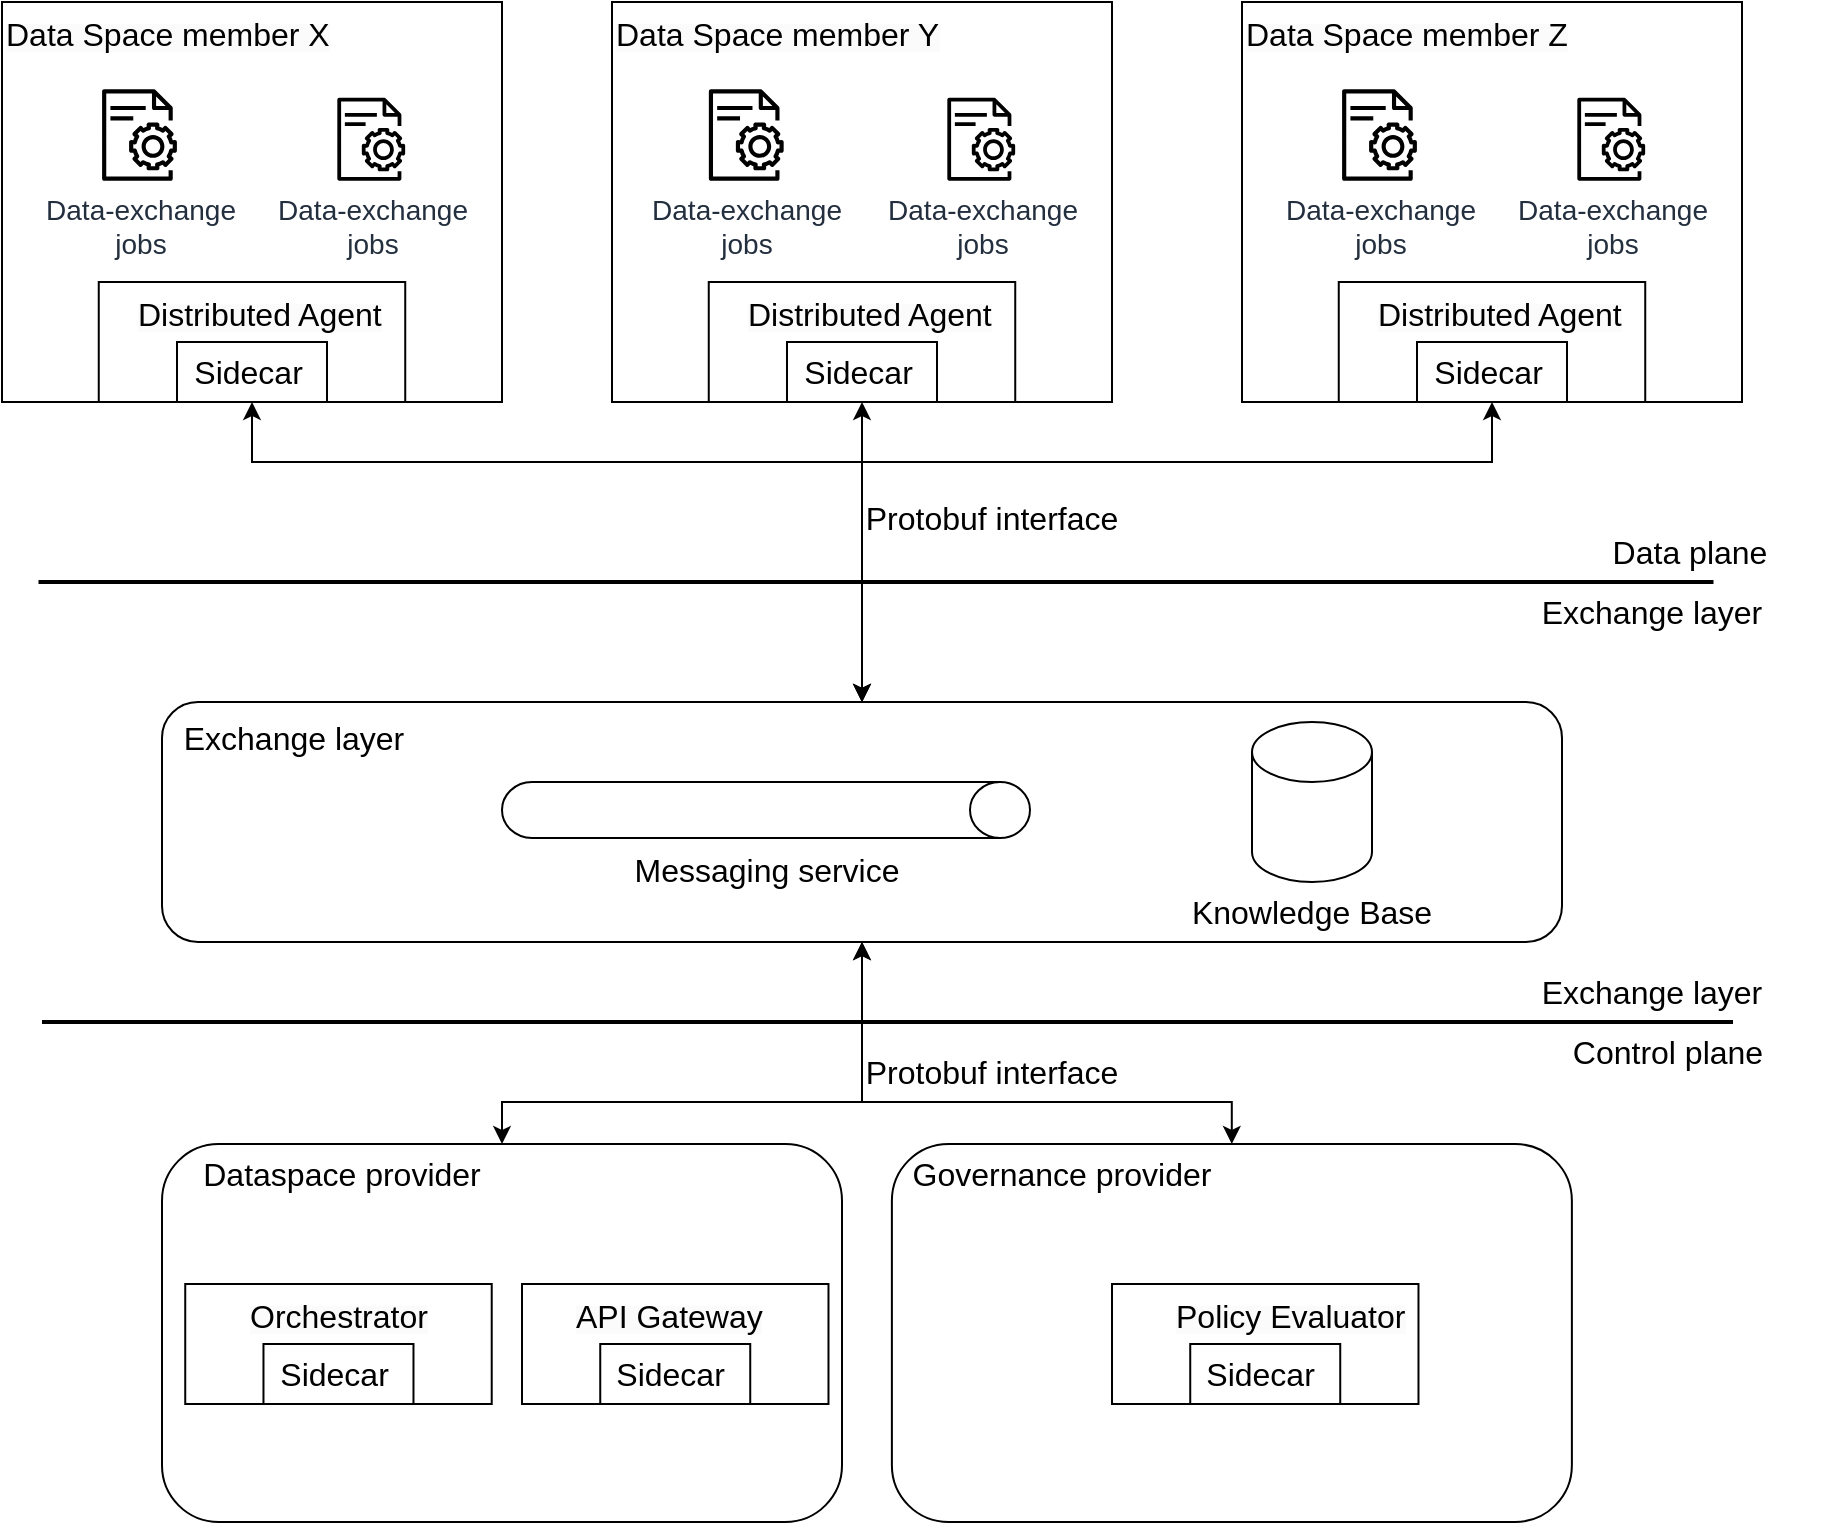 <mxfile version="22.1.2" type="device" pages="5">
  <diagram name="all" id="QuxXjtJ8OhPgKIQcrxMa">
    <mxGraphModel dx="1082" dy="1680" grid="1" gridSize="10" guides="1" tooltips="1" connect="1" arrows="1" fold="1" page="1" pageScale="1" pageWidth="1169" pageHeight="827" math="0" shadow="0">
      <root>
        <mxCell id="0" />
        <mxCell id="1" parent="0" />
        <mxCell id="S85oD4UHcWaiXFQ9Xrwt-14" style="edgeStyle=orthogonalEdgeStyle;rounded=0;orthogonalLoop=1;jettySize=auto;html=1;entryX=0.5;entryY=1;entryDx=0;entryDy=0;startArrow=classic;startFill=1;" parent="1" source="S85oD4UHcWaiXFQ9Xrwt-10" target="4sGJ2YAAaoAhloyrIJhy-10" edge="1">
          <mxGeometry relative="1" as="geometry">
            <Array as="points">
              <mxPoint x="645" y="520" />
              <mxPoint x="460" y="520" />
            </Array>
          </mxGeometry>
        </mxCell>
        <mxCell id="S85oD4UHcWaiXFQ9Xrwt-10" value="" style="rounded=1;whiteSpace=wrap;html=1;" parent="1" vertex="1">
          <mxGeometry x="474.94" y="541" width="340" height="189" as="geometry" />
        </mxCell>
        <mxCell id="4sGJ2YAAaoAhloyrIJhy-103" value="" style="group" parent="1" vertex="1" connectable="0">
          <mxGeometry x="110" y="320" width="700" height="120" as="geometry" />
        </mxCell>
        <mxCell id="4sGJ2YAAaoAhloyrIJhy-10" value="" style="rounded=1;whiteSpace=wrap;html=1;" parent="4sGJ2YAAaoAhloyrIJhy-103" vertex="1">
          <mxGeometry width="700" height="120" as="geometry" />
        </mxCell>
        <mxCell id="4sGJ2YAAaoAhloyrIJhy-11" value="&lt;font style=&quot;font-size: 16px;&quot;&gt;Exchange layer&lt;/font&gt;" style="text;html=1;strokeColor=none;fillColor=none;align=center;verticalAlign=middle;whiteSpace=wrap;rounded=0;" parent="4sGJ2YAAaoAhloyrIJhy-103" vertex="1">
          <mxGeometry x="1" y="3" width="130" height="30" as="geometry" />
        </mxCell>
        <mxCell id="4sGJ2YAAaoAhloyrIJhy-101" value="" style="group" parent="4sGJ2YAAaoAhloyrIJhy-103" vertex="1" connectable="0">
          <mxGeometry x="510" y="10" width="130" height="110" as="geometry" />
        </mxCell>
        <mxCell id="4sGJ2YAAaoAhloyrIJhy-13" value="" style="shape=cylinder3;whiteSpace=wrap;html=1;boundedLbl=1;backgroundOutline=1;size=15;" parent="4sGJ2YAAaoAhloyrIJhy-101" vertex="1">
          <mxGeometry x="35" width="60" height="80" as="geometry" />
        </mxCell>
        <mxCell id="4sGJ2YAAaoAhloyrIJhy-21" value="&lt;font style=&quot;font-size: 16px;&quot;&gt;Knowledge Base&lt;/font&gt;" style="text;html=1;strokeColor=none;fillColor=none;align=center;verticalAlign=middle;whiteSpace=wrap;rounded=0;" parent="4sGJ2YAAaoAhloyrIJhy-101" vertex="1">
          <mxGeometry y="80" width="130" height="30" as="geometry" />
        </mxCell>
        <mxCell id="4sGJ2YAAaoAhloyrIJhy-102" value="" style="group" parent="4sGJ2YAAaoAhloyrIJhy-103" vertex="1" connectable="0">
          <mxGeometry x="170" y="40" width="264" height="59" as="geometry" />
        </mxCell>
        <mxCell id="4sGJ2YAAaoAhloyrIJhy-62" value="" style="shape=cylinder3;whiteSpace=wrap;html=1;boundedLbl=1;backgroundOutline=1;size=15;rotation=90;" parent="4sGJ2YAAaoAhloyrIJhy-102" vertex="1">
          <mxGeometry x="118" y="-118" width="28" height="264" as="geometry" />
        </mxCell>
        <mxCell id="4sGJ2YAAaoAhloyrIJhy-63" value="&lt;font style=&quot;font-size: 16px;&quot;&gt;Messaging service&lt;/font&gt;" style="text;html=1;align=center;verticalAlign=middle;resizable=0;points=[];autosize=1;strokeColor=none;fillColor=none;" parent="4sGJ2YAAaoAhloyrIJhy-102" vertex="1">
          <mxGeometry x="52" y="29" width="160" height="30" as="geometry" />
        </mxCell>
        <mxCell id="4sGJ2YAAaoAhloyrIJhy-14" value="" style="group" parent="1" vertex="1" connectable="0">
          <mxGeometry x="30" y="-30" width="250" height="200" as="geometry" />
        </mxCell>
        <mxCell id="4sGJ2YAAaoAhloyrIJhy-25" value="" style="rounded=0;whiteSpace=wrap;html=1;" parent="4sGJ2YAAaoAhloyrIJhy-14" vertex="1">
          <mxGeometry width="250" height="200" as="geometry" />
        </mxCell>
        <mxCell id="4sGJ2YAAaoAhloyrIJhy-3" value="" style="rounded=0;whiteSpace=wrap;html=1;" parent="4sGJ2YAAaoAhloyrIJhy-14" vertex="1">
          <mxGeometry x="48.38" y="140" width="153.24" height="60" as="geometry" />
        </mxCell>
        <mxCell id="4sGJ2YAAaoAhloyrIJhy-23" value="&lt;font style=&quot;font-size: 16px;&quot;&gt;Sidecar&amp;nbsp;&lt;/font&gt;" style="rounded=0;whiteSpace=wrap;html=1;" parent="4sGJ2YAAaoAhloyrIJhy-14" vertex="1">
          <mxGeometry x="87.5" y="170" width="75" height="30" as="geometry" />
        </mxCell>
        <mxCell id="4sGJ2YAAaoAhloyrIJhy-32" value="&lt;font style=&quot;font-size: 14px;&quot;&gt;Data-exchange&lt;br&gt;jobs&lt;/font&gt;" style="sketch=0;outlineConnect=0;fontColor=#232F3E;gradientColor=none;fillColor=#000000;strokeColor=none;dashed=0;verticalLabelPosition=bottom;verticalAlign=top;align=center;html=1;fontSize=12;fontStyle=0;aspect=fixed;pointerEvents=1;shape=mxgraph.aws4.iot_device_jobs_resource;strokeWidth=1;" parent="4sGJ2YAAaoAhloyrIJhy-14" vertex="1">
          <mxGeometry x="167.62" y="47.92" width="34" height="41.44" as="geometry" />
        </mxCell>
        <mxCell id="4sGJ2YAAaoAhloyrIJhy-33" value="&lt;span style=&quot;color: rgb(0, 0, 0); font-family: Helvetica; font-style: normal; font-variant-ligatures: normal; font-variant-caps: normal; font-weight: 400; letter-spacing: normal; orphans: 2; text-align: center; text-indent: 0px; text-transform: none; widows: 2; word-spacing: 0px; -webkit-text-stroke-width: 0px; background-color: rgb(251, 251, 251); text-decoration-thickness: initial; text-decoration-style: initial; text-decoration-color: initial; float: none; display: inline !important;&quot;&gt;&lt;font style=&quot;font-size: 16px;&quot;&gt;Data Space member X&lt;/font&gt;&lt;/span&gt;" style="text;whiteSpace=wrap;html=1;" parent="4sGJ2YAAaoAhloyrIJhy-14" vertex="1">
          <mxGeometry width="180" height="40" as="geometry" />
        </mxCell>
        <mxCell id="4sGJ2YAAaoAhloyrIJhy-34" value="&lt;font style=&quot;font-size: 14px;&quot;&gt;Data-exchange&lt;br&gt;jobs&lt;/font&gt;" style="sketch=0;outlineConnect=0;fontColor=#232F3E;gradientColor=none;fillColor=#000000;strokeColor=none;dashed=0;verticalLabelPosition=bottom;verticalAlign=top;align=center;html=1;fontSize=12;fontStyle=0;aspect=fixed;pointerEvents=1;shape=mxgraph.aws4.iot_device_jobs_resource;strokeWidth=1;" parent="4sGJ2YAAaoAhloyrIJhy-14" vertex="1">
          <mxGeometry x="50" y="43.65" width="37.5" height="45.71" as="geometry" />
        </mxCell>
        <mxCell id="4sGJ2YAAaoAhloyrIJhy-35" value="&lt;span style=&quot;color: rgb(0, 0, 0); font-family: Helvetica; font-style: normal; font-variant-ligatures: normal; font-variant-caps: normal; font-weight: 400; letter-spacing: normal; orphans: 2; text-align: center; text-indent: 0px; text-transform: none; widows: 2; word-spacing: 0px; -webkit-text-stroke-width: 0px; background-color: rgb(251, 251, 251); text-decoration-thickness: initial; text-decoration-style: initial; text-decoration-color: initial; float: none; display: inline !important;&quot;&gt;&lt;font style=&quot;font-size: 16px;&quot;&gt;Distributed Agent&lt;/font&gt;&lt;/span&gt;" style="text;whiteSpace=wrap;html=1;" parent="4sGJ2YAAaoAhloyrIJhy-14" vertex="1">
          <mxGeometry x="65.62" y="140" width="128.38" height="40" as="geometry" />
        </mxCell>
        <mxCell id="4sGJ2YAAaoAhloyrIJhy-24" style="edgeStyle=orthogonalEdgeStyle;rounded=0;orthogonalLoop=1;jettySize=auto;html=1;startArrow=classic;startFill=1;" parent="1" source="4sGJ2YAAaoAhloyrIJhy-23" target="4sGJ2YAAaoAhloyrIJhy-10" edge="1">
          <mxGeometry relative="1" as="geometry">
            <Array as="points">
              <mxPoint x="155" y="200" />
              <mxPoint x="460" y="200" />
            </Array>
          </mxGeometry>
        </mxCell>
        <mxCell id="4sGJ2YAAaoAhloyrIJhy-29" value="" style="endArrow=none;html=1;rounded=0;strokeWidth=2;entryX=0.75;entryY=0;entryDx=0;entryDy=0;" parent="1" target="4sGJ2YAAaoAhloyrIJhy-30" edge="1">
          <mxGeometry width="50" height="50" relative="1" as="geometry">
            <mxPoint x="50" y="480" as="sourcePoint" />
            <mxPoint x="960" y="480" as="targetPoint" />
          </mxGeometry>
        </mxCell>
        <mxCell id="4sGJ2YAAaoAhloyrIJhy-30" value="&lt;font style=&quot;font-size: 16px;&quot;&gt;Control plane&lt;/font&gt;" style="text;html=1;strokeColor=none;fillColor=none;align=center;verticalAlign=middle;whiteSpace=wrap;rounded=0;" parent="1" vertex="1">
          <mxGeometry x="798" y="480" width="130" height="30" as="geometry" />
        </mxCell>
        <mxCell id="4sGJ2YAAaoAhloyrIJhy-31" value="&lt;font style=&quot;font-size: 16px;&quot;&gt;Exchange layer&lt;/font&gt;" style="text;html=1;strokeColor=none;fillColor=none;align=center;verticalAlign=middle;whiteSpace=wrap;rounded=0;" parent="1" vertex="1">
          <mxGeometry x="790" y="450" width="130" height="30" as="geometry" />
        </mxCell>
        <mxCell id="4sGJ2YAAaoAhloyrIJhy-84" value="" style="group" parent="1" vertex="1" connectable="0">
          <mxGeometry x="335" y="-30" width="250" height="200" as="geometry" />
        </mxCell>
        <mxCell id="4sGJ2YAAaoAhloyrIJhy-85" value="" style="rounded=0;whiteSpace=wrap;html=1;" parent="4sGJ2YAAaoAhloyrIJhy-84" vertex="1">
          <mxGeometry width="250" height="200" as="geometry" />
        </mxCell>
        <mxCell id="4sGJ2YAAaoAhloyrIJhy-86" value="" style="rounded=0;whiteSpace=wrap;html=1;" parent="4sGJ2YAAaoAhloyrIJhy-84" vertex="1">
          <mxGeometry x="48.38" y="140" width="153.24" height="60" as="geometry" />
        </mxCell>
        <mxCell id="4sGJ2YAAaoAhloyrIJhy-87" value="&lt;font style=&quot;font-size: 16px;&quot;&gt;Sidecar&amp;nbsp;&lt;/font&gt;" style="rounded=0;whiteSpace=wrap;html=1;" parent="4sGJ2YAAaoAhloyrIJhy-84" vertex="1">
          <mxGeometry x="87.5" y="170" width="75" height="30" as="geometry" />
        </mxCell>
        <mxCell id="4sGJ2YAAaoAhloyrIJhy-88" value="&lt;font style=&quot;font-size: 14px;&quot;&gt;Data-exchange&lt;br&gt;jobs&lt;/font&gt;" style="sketch=0;outlineConnect=0;fontColor=#232F3E;gradientColor=none;fillColor=#000000;strokeColor=none;dashed=0;verticalLabelPosition=bottom;verticalAlign=top;align=center;html=1;fontSize=12;fontStyle=0;aspect=fixed;pointerEvents=1;shape=mxgraph.aws4.iot_device_jobs_resource;strokeWidth=1;" parent="4sGJ2YAAaoAhloyrIJhy-84" vertex="1">
          <mxGeometry x="167.62" y="47.92" width="34" height="41.44" as="geometry" />
        </mxCell>
        <mxCell id="4sGJ2YAAaoAhloyrIJhy-89" value="&lt;span style=&quot;color: rgb(0, 0, 0); font-family: Helvetica; font-style: normal; font-variant-ligatures: normal; font-variant-caps: normal; font-weight: 400; letter-spacing: normal; orphans: 2; text-align: center; text-indent: 0px; text-transform: none; widows: 2; word-spacing: 0px; -webkit-text-stroke-width: 0px; background-color: rgb(251, 251, 251); text-decoration-thickness: initial; text-decoration-style: initial; text-decoration-color: initial; float: none; display: inline !important;&quot;&gt;&lt;font style=&quot;font-size: 16px;&quot;&gt;Data Space member Y&lt;/font&gt;&lt;/span&gt;" style="text;whiteSpace=wrap;html=1;" parent="4sGJ2YAAaoAhloyrIJhy-84" vertex="1">
          <mxGeometry width="180" height="40" as="geometry" />
        </mxCell>
        <mxCell id="4sGJ2YAAaoAhloyrIJhy-90" value="&lt;font style=&quot;font-size: 14px;&quot;&gt;Data-exchange&lt;br&gt;jobs&lt;/font&gt;" style="sketch=0;outlineConnect=0;fontColor=#232F3E;gradientColor=none;fillColor=#000000;strokeColor=none;dashed=0;verticalLabelPosition=bottom;verticalAlign=top;align=center;html=1;fontSize=12;fontStyle=0;aspect=fixed;pointerEvents=1;shape=mxgraph.aws4.iot_device_jobs_resource;strokeWidth=1;" parent="4sGJ2YAAaoAhloyrIJhy-84" vertex="1">
          <mxGeometry x="48.38" y="43.65" width="37.5" height="45.71" as="geometry" />
        </mxCell>
        <mxCell id="4sGJ2YAAaoAhloyrIJhy-91" value="&lt;span style=&quot;color: rgb(0, 0, 0); font-family: Helvetica; font-style: normal; font-variant-ligatures: normal; font-variant-caps: normal; font-weight: 400; letter-spacing: normal; orphans: 2; text-align: center; text-indent: 0px; text-transform: none; widows: 2; word-spacing: 0px; -webkit-text-stroke-width: 0px; background-color: rgb(251, 251, 251); text-decoration-thickness: initial; text-decoration-style: initial; text-decoration-color: initial; float: none; display: inline !important;&quot;&gt;&lt;font style=&quot;font-size: 16px;&quot;&gt;Distributed Agent&lt;/font&gt;&lt;/span&gt;" style="text;whiteSpace=wrap;html=1;" parent="4sGJ2YAAaoAhloyrIJhy-84" vertex="1">
          <mxGeometry x="65.62" y="140" width="128.38" height="40" as="geometry" />
        </mxCell>
        <mxCell id="4sGJ2YAAaoAhloyrIJhy-93" value="" style="group" parent="1" vertex="1" connectable="0">
          <mxGeometry x="650" y="-30" width="250" height="200" as="geometry" />
        </mxCell>
        <mxCell id="4sGJ2YAAaoAhloyrIJhy-94" value="" style="rounded=0;whiteSpace=wrap;html=1;" parent="4sGJ2YAAaoAhloyrIJhy-93" vertex="1">
          <mxGeometry width="250" height="200" as="geometry" />
        </mxCell>
        <mxCell id="4sGJ2YAAaoAhloyrIJhy-95" value="" style="rounded=0;whiteSpace=wrap;html=1;" parent="4sGJ2YAAaoAhloyrIJhy-93" vertex="1">
          <mxGeometry x="48.38" y="140" width="153.24" height="60" as="geometry" />
        </mxCell>
        <mxCell id="4sGJ2YAAaoAhloyrIJhy-96" value="&lt;font style=&quot;font-size: 16px;&quot;&gt;Sidecar&amp;nbsp;&lt;/font&gt;" style="rounded=0;whiteSpace=wrap;html=1;" parent="4sGJ2YAAaoAhloyrIJhy-93" vertex="1">
          <mxGeometry x="87.5" y="170" width="75" height="30" as="geometry" />
        </mxCell>
        <mxCell id="4sGJ2YAAaoAhloyrIJhy-97" value="&lt;font style=&quot;font-size: 14px;&quot;&gt;Data-exchange&lt;br&gt;jobs&lt;/font&gt;" style="sketch=0;outlineConnect=0;fontColor=#232F3E;gradientColor=none;fillColor=#000000;strokeColor=none;dashed=0;verticalLabelPosition=bottom;verticalAlign=top;align=center;html=1;fontSize=12;fontStyle=0;aspect=fixed;pointerEvents=1;shape=mxgraph.aws4.iot_device_jobs_resource;strokeWidth=1;" parent="4sGJ2YAAaoAhloyrIJhy-93" vertex="1">
          <mxGeometry x="167.62" y="47.92" width="34" height="41.44" as="geometry" />
        </mxCell>
        <mxCell id="4sGJ2YAAaoAhloyrIJhy-98" value="&lt;span style=&quot;color: rgb(0, 0, 0); font-family: Helvetica; font-style: normal; font-variant-ligatures: normal; font-variant-caps: normal; font-weight: 400; letter-spacing: normal; orphans: 2; text-align: center; text-indent: 0px; text-transform: none; widows: 2; word-spacing: 0px; -webkit-text-stroke-width: 0px; background-color: rgb(251, 251, 251); text-decoration-thickness: initial; text-decoration-style: initial; text-decoration-color: initial; float: none; display: inline !important;&quot;&gt;&lt;font style=&quot;font-size: 16px;&quot;&gt;Data Space member Z&lt;/font&gt;&lt;/span&gt;" style="text;whiteSpace=wrap;html=1;" parent="4sGJ2YAAaoAhloyrIJhy-93" vertex="1">
          <mxGeometry width="180" height="40" as="geometry" />
        </mxCell>
        <mxCell id="4sGJ2YAAaoAhloyrIJhy-99" value="&lt;font style=&quot;font-size: 14px;&quot;&gt;Data-exchange&lt;br&gt;jobs&lt;/font&gt;" style="sketch=0;outlineConnect=0;fontColor=#232F3E;gradientColor=none;fillColor=#000000;strokeColor=none;dashed=0;verticalLabelPosition=bottom;verticalAlign=top;align=center;html=1;fontSize=12;fontStyle=0;aspect=fixed;pointerEvents=1;shape=mxgraph.aws4.iot_device_jobs_resource;strokeWidth=1;" parent="4sGJ2YAAaoAhloyrIJhy-93" vertex="1">
          <mxGeometry x="50" y="43.65" width="37.5" height="45.71" as="geometry" />
        </mxCell>
        <mxCell id="4sGJ2YAAaoAhloyrIJhy-100" value="&lt;span style=&quot;color: rgb(0, 0, 0); font-family: Helvetica; font-style: normal; font-variant-ligatures: normal; font-variant-caps: normal; font-weight: 400; letter-spacing: normal; orphans: 2; text-align: center; text-indent: 0px; text-transform: none; widows: 2; word-spacing: 0px; -webkit-text-stroke-width: 0px; background-color: rgb(251, 251, 251); text-decoration-thickness: initial; text-decoration-style: initial; text-decoration-color: initial; float: none; display: inline !important;&quot;&gt;&lt;font style=&quot;font-size: 16px;&quot;&gt;Distributed Agent&lt;/font&gt;&lt;/span&gt;" style="text;whiteSpace=wrap;html=1;" parent="4sGJ2YAAaoAhloyrIJhy-93" vertex="1">
          <mxGeometry x="65.62" y="140" width="128.38" height="40" as="geometry" />
        </mxCell>
        <mxCell id="4sGJ2YAAaoAhloyrIJhy-104" style="edgeStyle=orthogonalEdgeStyle;rounded=0;orthogonalLoop=1;jettySize=auto;html=1;startArrow=classic;startFill=1;" parent="1" source="4sGJ2YAAaoAhloyrIJhy-87" target="4sGJ2YAAaoAhloyrIJhy-10" edge="1">
          <mxGeometry relative="1" as="geometry" />
        </mxCell>
        <mxCell id="4sGJ2YAAaoAhloyrIJhy-105" style="edgeStyle=orthogonalEdgeStyle;rounded=0;orthogonalLoop=1;jettySize=auto;html=1;startArrow=classic;startFill=1;" parent="1" source="4sGJ2YAAaoAhloyrIJhy-94" target="4sGJ2YAAaoAhloyrIJhy-10" edge="1">
          <mxGeometry relative="1" as="geometry">
            <Array as="points">
              <mxPoint x="775" y="200" />
              <mxPoint x="460" y="200" />
            </Array>
          </mxGeometry>
        </mxCell>
        <mxCell id="S85oD4UHcWaiXFQ9Xrwt-7" value="" style="endArrow=none;html=1;rounded=0;strokeWidth=2;entryX=0.75;entryY=0;entryDx=0;entryDy=0;" parent="1" edge="1">
          <mxGeometry width="50" height="50" relative="1" as="geometry">
            <mxPoint x="48.25" y="260" as="sourcePoint" />
            <mxPoint x="885.75" y="260" as="targetPoint" />
          </mxGeometry>
        </mxCell>
        <mxCell id="S85oD4UHcWaiXFQ9Xrwt-8" value="&lt;font style=&quot;font-size: 16px;&quot;&gt;Exchange layer&lt;/font&gt;" style="text;html=1;strokeColor=none;fillColor=none;align=center;verticalAlign=middle;whiteSpace=wrap;rounded=0;" parent="1" vertex="1">
          <mxGeometry x="790" y="260" width="130" height="30" as="geometry" />
        </mxCell>
        <mxCell id="S85oD4UHcWaiXFQ9Xrwt-9" value="&lt;font style=&quot;font-size: 16px;&quot;&gt;Data plane&lt;/font&gt;" style="text;html=1;strokeColor=none;fillColor=none;align=center;verticalAlign=middle;whiteSpace=wrap;rounded=0;" parent="1" vertex="1">
          <mxGeometry x="809" y="230" width="130" height="30" as="geometry" />
        </mxCell>
        <mxCell id="S85oD4UHcWaiXFQ9Xrwt-12" style="edgeStyle=orthogonalEdgeStyle;rounded=0;orthogonalLoop=1;jettySize=auto;html=1;entryX=0.5;entryY=1;entryDx=0;entryDy=0;startArrow=classic;startFill=1;" parent="1" source="4sGJ2YAAaoAhloyrIJhy-12" target="4sGJ2YAAaoAhloyrIJhy-10" edge="1">
          <mxGeometry relative="1" as="geometry">
            <Array as="points">
              <mxPoint x="280" y="520" />
              <mxPoint x="460" y="520" />
            </Array>
          </mxGeometry>
        </mxCell>
        <mxCell id="4sGJ2YAAaoAhloyrIJhy-12" value="" style="rounded=1;whiteSpace=wrap;html=1;" parent="1" vertex="1">
          <mxGeometry x="110" y="541" width="340" height="189" as="geometry" />
        </mxCell>
        <mxCell id="4sGJ2YAAaoAhloyrIJhy-22" value="&lt;font style=&quot;font-size: 16px;&quot;&gt;Dataspace provider&lt;/font&gt;" style="text;html=1;strokeColor=none;fillColor=none;align=center;verticalAlign=middle;whiteSpace=wrap;rounded=0;" parent="1" vertex="1">
          <mxGeometry x="120" y="541" width="160" height="30" as="geometry" />
        </mxCell>
        <mxCell id="4sGJ2YAAaoAhloyrIJhy-112" value="" style="rounded=0;whiteSpace=wrap;html=1;" parent="1" vertex="1">
          <mxGeometry x="290" y="611" width="153.24" height="60" as="geometry" />
        </mxCell>
        <mxCell id="4sGJ2YAAaoAhloyrIJhy-113" value="&lt;font style=&quot;font-size: 16px;&quot;&gt;Sidecar&amp;nbsp;&lt;/font&gt;" style="rounded=0;whiteSpace=wrap;html=1;" parent="1" vertex="1">
          <mxGeometry x="329.12" y="641" width="75" height="30" as="geometry" />
        </mxCell>
        <mxCell id="4sGJ2YAAaoAhloyrIJhy-114" value="&lt;span style=&quot;color: rgb(0, 0, 0); font-family: Helvetica; font-style: normal; font-variant-ligatures: normal; font-variant-caps: normal; font-weight: 400; letter-spacing: normal; orphans: 2; text-align: center; text-indent: 0px; text-transform: none; widows: 2; word-spacing: 0px; -webkit-text-stroke-width: 0px; background-color: rgb(251, 251, 251); text-decoration-thickness: initial; text-decoration-style: initial; text-decoration-color: initial; float: none; display: inline !important;&quot;&gt;&lt;font style=&quot;font-size: 16px;&quot;&gt;API Gateway&lt;/font&gt;&lt;/span&gt;" style="text;whiteSpace=wrap;html=1;" parent="1" vertex="1">
          <mxGeometry x="314.86" y="611" width="128.38" height="40" as="geometry" />
        </mxCell>
        <mxCell id="4sGJ2YAAaoAhloyrIJhy-119" value="" style="rounded=0;whiteSpace=wrap;html=1;" parent="1" vertex="1">
          <mxGeometry x="585" y="611" width="153.24" height="60" as="geometry" />
        </mxCell>
        <mxCell id="4sGJ2YAAaoAhloyrIJhy-120" value="&lt;font style=&quot;font-size: 16px;&quot;&gt;Sidecar&amp;nbsp;&lt;/font&gt;" style="rounded=0;whiteSpace=wrap;html=1;" parent="1" vertex="1">
          <mxGeometry x="624.12" y="641" width="75" height="30" as="geometry" />
        </mxCell>
        <mxCell id="4sGJ2YAAaoAhloyrIJhy-121" value="&lt;span style=&quot;color: rgb(0, 0, 0); font-family: Helvetica; font-style: normal; font-variant-ligatures: normal; font-variant-caps: normal; font-weight: 400; letter-spacing: normal; orphans: 2; text-align: center; text-indent: 0px; text-transform: none; widows: 2; word-spacing: 0px; -webkit-text-stroke-width: 0px; background-color: rgb(251, 251, 251); text-decoration-thickness: initial; text-decoration-style: initial; text-decoration-color: initial; float: none; display: inline !important;&quot;&gt;&lt;font style=&quot;font-size: 16px;&quot;&gt;Policy Evaluator&lt;/font&gt;&lt;/span&gt;" style="text;whiteSpace=wrap;html=1;" parent="1" vertex="1">
          <mxGeometry x="615" y="611" width="128.38" height="40" as="geometry" />
        </mxCell>
        <mxCell id="4sGJ2YAAaoAhloyrIJhy-115" value="" style="rounded=0;whiteSpace=wrap;html=1;" parent="1" vertex="1">
          <mxGeometry x="121.62" y="611" width="153.24" height="60" as="geometry" />
        </mxCell>
        <mxCell id="4sGJ2YAAaoAhloyrIJhy-116" value="&lt;font style=&quot;font-size: 16px;&quot;&gt;Sidecar&amp;nbsp;&lt;/font&gt;" style="rounded=0;whiteSpace=wrap;html=1;" parent="1" vertex="1">
          <mxGeometry x="160.74" y="641" width="75" height="30" as="geometry" />
        </mxCell>
        <mxCell id="4sGJ2YAAaoAhloyrIJhy-117" value="&lt;span style=&quot;color: rgb(0, 0, 0); font-family: Helvetica; font-style: normal; font-variant-ligatures: normal; font-variant-caps: normal; font-weight: 400; letter-spacing: normal; orphans: 2; text-align: center; text-indent: 0px; text-transform: none; widows: 2; word-spacing: 0px; -webkit-text-stroke-width: 0px; background-color: rgb(251, 251, 251); text-decoration-thickness: initial; text-decoration-style: initial; text-decoration-color: initial; float: none; display: inline !important;&quot;&gt;&lt;font style=&quot;font-size: 16px;&quot;&gt;Orchestrator&lt;/font&gt;&lt;/span&gt;" style="text;whiteSpace=wrap;html=1;" parent="1" vertex="1">
          <mxGeometry x="151.62" y="611" width="128.38" height="40" as="geometry" />
        </mxCell>
        <mxCell id="S85oD4UHcWaiXFQ9Xrwt-11" value="&lt;font style=&quot;font-size: 16px;&quot;&gt;Governance provider&lt;/font&gt;" style="text;html=1;strokeColor=none;fillColor=none;align=center;verticalAlign=middle;whiteSpace=wrap;rounded=0;" parent="1" vertex="1">
          <mxGeometry x="480" y="541" width="160" height="30" as="geometry" />
        </mxCell>
        <mxCell id="Ti4qzUQHsfM6AnTAdg34-1" value="&lt;font style=&quot;font-size: 16px;&quot;&gt;Protobuf interface&lt;/font&gt;" style="text;html=1;strokeColor=none;fillColor=none;align=center;verticalAlign=middle;whiteSpace=wrap;rounded=0;" vertex="1" parent="1">
          <mxGeometry x="460" y="213" width="130" height="30" as="geometry" />
        </mxCell>
        <mxCell id="Ti4qzUQHsfM6AnTAdg34-2" value="&lt;font style=&quot;font-size: 16px;&quot;&gt;Protobuf interface&lt;/font&gt;" style="text;html=1;strokeColor=none;fillColor=none;align=center;verticalAlign=middle;whiteSpace=wrap;rounded=0;" vertex="1" parent="1">
          <mxGeometry x="460" y="490" width="130" height="30" as="geometry" />
        </mxCell>
      </root>
    </mxGraphModel>
  </diagram>
  <diagram id="DrAOha7Rl0BI2a9DP-2y" name="data-plane">
    <mxGraphModel dx="1082" dy="1680" grid="1" gridSize="10" guides="1" tooltips="1" connect="1" arrows="1" fold="1" page="1" pageScale="1" pageWidth="1169" pageHeight="827" math="0" shadow="0">
      <root>
        <mxCell id="0" />
        <mxCell id="1" parent="0" />
        <mxCell id="dA7PVqCKydciCh3OhZ8q-12" value="" style="group" parent="1" vertex="1" connectable="0">
          <mxGeometry x="30" y="-30" width="250" height="200" as="geometry" />
        </mxCell>
        <mxCell id="dA7PVqCKydciCh3OhZ8q-13" value="" style="rounded=0;whiteSpace=wrap;html=1;" parent="dA7PVqCKydciCh3OhZ8q-12" vertex="1">
          <mxGeometry width="250" height="200" as="geometry" />
        </mxCell>
        <mxCell id="dA7PVqCKydciCh3OhZ8q-14" value="" style="rounded=0;whiteSpace=wrap;html=1;" parent="dA7PVqCKydciCh3OhZ8q-12" vertex="1">
          <mxGeometry x="48.38" y="140" width="153.24" height="60" as="geometry" />
        </mxCell>
        <mxCell id="dA7PVqCKydciCh3OhZ8q-15" value="&lt;font style=&quot;font-size: 16px;&quot;&gt;Sidecar&amp;nbsp;&lt;/font&gt;" style="rounded=0;whiteSpace=wrap;html=1;" parent="dA7PVqCKydciCh3OhZ8q-12" vertex="1">
          <mxGeometry x="87.5" y="170" width="75" height="30" as="geometry" />
        </mxCell>
        <mxCell id="dA7PVqCKydciCh3OhZ8q-16" value="&lt;font style=&quot;font-size: 14px;&quot;&gt;Data-exchange&lt;br&gt;jobs&lt;/font&gt;" style="sketch=0;outlineConnect=0;fontColor=#232F3E;gradientColor=none;fillColor=#000000;strokeColor=none;dashed=0;verticalLabelPosition=bottom;verticalAlign=top;align=center;html=1;fontSize=12;fontStyle=0;aspect=fixed;pointerEvents=1;shape=mxgraph.aws4.iot_device_jobs_resource;strokeWidth=1;" parent="dA7PVqCKydciCh3OhZ8q-12" vertex="1">
          <mxGeometry x="167.62" y="47.92" width="34" height="41.44" as="geometry" />
        </mxCell>
        <mxCell id="dA7PVqCKydciCh3OhZ8q-17" value="&lt;span style=&quot;color: rgb(0, 0, 0); font-family: Helvetica; font-style: normal; font-variant-ligatures: normal; font-variant-caps: normal; font-weight: 400; letter-spacing: normal; orphans: 2; text-align: center; text-indent: 0px; text-transform: none; widows: 2; word-spacing: 0px; -webkit-text-stroke-width: 0px; background-color: rgb(251, 251, 251); text-decoration-thickness: initial; text-decoration-style: initial; text-decoration-color: initial; float: none; display: inline !important;&quot;&gt;&lt;font style=&quot;font-size: 16px;&quot;&gt;Data Space member X&lt;/font&gt;&lt;/span&gt;" style="text;whiteSpace=wrap;html=1;" parent="dA7PVqCKydciCh3OhZ8q-12" vertex="1">
          <mxGeometry width="180" height="40" as="geometry" />
        </mxCell>
        <mxCell id="dA7PVqCKydciCh3OhZ8q-18" value="&lt;font style=&quot;font-size: 14px;&quot;&gt;Data-exchange&lt;br&gt;jobs&lt;/font&gt;" style="sketch=0;outlineConnect=0;fontColor=#232F3E;gradientColor=none;fillColor=#000000;strokeColor=none;dashed=0;verticalLabelPosition=bottom;verticalAlign=top;align=center;html=1;fontSize=12;fontStyle=0;aspect=fixed;pointerEvents=1;shape=mxgraph.aws4.iot_device_jobs_resource;strokeWidth=1;" parent="dA7PVqCKydciCh3OhZ8q-12" vertex="1">
          <mxGeometry x="50" y="43.65" width="37.5" height="45.71" as="geometry" />
        </mxCell>
        <mxCell id="dA7PVqCKydciCh3OhZ8q-19" value="&lt;span style=&quot;color: rgb(0, 0, 0); font-family: Helvetica; font-style: normal; font-variant-ligatures: normal; font-variant-caps: normal; font-weight: 400; letter-spacing: normal; orphans: 2; text-align: center; text-indent: 0px; text-transform: none; widows: 2; word-spacing: 0px; -webkit-text-stroke-width: 0px; background-color: rgb(251, 251, 251); text-decoration-thickness: initial; text-decoration-style: initial; text-decoration-color: initial; float: none; display: inline !important;&quot;&gt;&lt;font style=&quot;font-size: 16px;&quot;&gt;Distributed Agent&lt;/font&gt;&lt;/span&gt;" style="text;whiteSpace=wrap;html=1;" parent="dA7PVqCKydciCh3OhZ8q-12" vertex="1">
          <mxGeometry x="65.62" y="140" width="128.38" height="40" as="geometry" />
        </mxCell>
        <mxCell id="dA7PVqCKydciCh3OhZ8q-21" value="" style="endArrow=none;html=1;rounded=0;strokeWidth=2;entryX=0.75;entryY=0;entryDx=0;entryDy=0;" parent="1" target="dA7PVqCKydciCh3OhZ8q-22" edge="1">
          <mxGeometry width="50" height="50" relative="1" as="geometry">
            <mxPoint x="50" y="480" as="sourcePoint" />
            <mxPoint x="960" y="480" as="targetPoint" />
          </mxGeometry>
        </mxCell>
        <mxCell id="dA7PVqCKydciCh3OhZ8q-22" value="&lt;font style=&quot;font-size: 16px;&quot;&gt;Control plane&lt;/font&gt;" style="text;html=1;strokeColor=none;fillColor=none;align=center;verticalAlign=middle;whiteSpace=wrap;rounded=0;" parent="1" vertex="1">
          <mxGeometry x="798" y="480" width="130" height="30" as="geometry" />
        </mxCell>
        <mxCell id="dA7PVqCKydciCh3OhZ8q-23" value="&lt;font style=&quot;font-size: 16px;&quot;&gt;Exchange layer&lt;/font&gt;" style="text;html=1;strokeColor=none;fillColor=none;align=center;verticalAlign=middle;whiteSpace=wrap;rounded=0;" parent="1" vertex="1">
          <mxGeometry x="790" y="450" width="130" height="30" as="geometry" />
        </mxCell>
        <mxCell id="dA7PVqCKydciCh3OhZ8q-24" value="" style="group" parent="1" vertex="1" connectable="0">
          <mxGeometry x="335" y="-30" width="250" height="200" as="geometry" />
        </mxCell>
        <mxCell id="dA7PVqCKydciCh3OhZ8q-25" value="" style="rounded=0;whiteSpace=wrap;html=1;" parent="dA7PVqCKydciCh3OhZ8q-24" vertex="1">
          <mxGeometry width="250" height="200" as="geometry" />
        </mxCell>
        <mxCell id="dA7PVqCKydciCh3OhZ8q-26" value="" style="rounded=0;whiteSpace=wrap;html=1;" parent="dA7PVqCKydciCh3OhZ8q-24" vertex="1">
          <mxGeometry x="48.38" y="140" width="153.24" height="60" as="geometry" />
        </mxCell>
        <mxCell id="dA7PVqCKydciCh3OhZ8q-60" style="edgeStyle=orthogonalEdgeStyle;rounded=0;orthogonalLoop=1;jettySize=auto;html=1;" parent="dA7PVqCKydciCh3OhZ8q-24" source="dA7PVqCKydciCh3OhZ8q-27" edge="1">
          <mxGeometry relative="1" as="geometry">
            <mxPoint x="125" y="280" as="targetPoint" />
          </mxGeometry>
        </mxCell>
        <mxCell id="dA7PVqCKydciCh3OhZ8q-27" value="&lt;font style=&quot;font-size: 16px;&quot;&gt;Sidecar&amp;nbsp;&lt;/font&gt;" style="rounded=0;whiteSpace=wrap;html=1;" parent="dA7PVqCKydciCh3OhZ8q-24" vertex="1">
          <mxGeometry x="87.5" y="170" width="75" height="30" as="geometry" />
        </mxCell>
        <mxCell id="dA7PVqCKydciCh3OhZ8q-28" value="&lt;font style=&quot;font-size: 14px;&quot;&gt;Data-exchange&lt;br&gt;jobs&lt;/font&gt;" style="sketch=0;outlineConnect=0;fontColor=#232F3E;gradientColor=none;fillColor=#000000;strokeColor=none;dashed=0;verticalLabelPosition=bottom;verticalAlign=top;align=center;html=1;fontSize=12;fontStyle=0;aspect=fixed;pointerEvents=1;shape=mxgraph.aws4.iot_device_jobs_resource;strokeWidth=1;" parent="dA7PVqCKydciCh3OhZ8q-24" vertex="1">
          <mxGeometry x="167.62" y="47.92" width="34" height="41.44" as="geometry" />
        </mxCell>
        <mxCell id="dA7PVqCKydciCh3OhZ8q-29" value="&lt;span style=&quot;color: rgb(0, 0, 0); font-family: Helvetica; font-style: normal; font-variant-ligatures: normal; font-variant-caps: normal; font-weight: 400; letter-spacing: normal; orphans: 2; text-align: center; text-indent: 0px; text-transform: none; widows: 2; word-spacing: 0px; -webkit-text-stroke-width: 0px; background-color: rgb(251, 251, 251); text-decoration-thickness: initial; text-decoration-style: initial; text-decoration-color: initial; float: none; display: inline !important;&quot;&gt;&lt;font style=&quot;font-size: 16px;&quot;&gt;Data Space member Y&lt;/font&gt;&lt;/span&gt;" style="text;whiteSpace=wrap;html=1;" parent="dA7PVqCKydciCh3OhZ8q-24" vertex="1">
          <mxGeometry width="180" height="40" as="geometry" />
        </mxCell>
        <mxCell id="dA7PVqCKydciCh3OhZ8q-30" value="&lt;font style=&quot;font-size: 14px;&quot;&gt;Data-exchange&lt;br&gt;jobs&lt;/font&gt;" style="sketch=0;outlineConnect=0;fontColor=#232F3E;gradientColor=none;fillColor=#000000;strokeColor=none;dashed=0;verticalLabelPosition=bottom;verticalAlign=top;align=center;html=1;fontSize=12;fontStyle=0;aspect=fixed;pointerEvents=1;shape=mxgraph.aws4.iot_device_jobs_resource;strokeWidth=1;" parent="dA7PVqCKydciCh3OhZ8q-24" vertex="1">
          <mxGeometry x="48.38" y="43.65" width="37.5" height="45.71" as="geometry" />
        </mxCell>
        <mxCell id="dA7PVqCKydciCh3OhZ8q-31" value="&lt;span style=&quot;color: rgb(0, 0, 0); font-family: Helvetica; font-style: normal; font-variant-ligatures: normal; font-variant-caps: normal; font-weight: 400; letter-spacing: normal; orphans: 2; text-align: center; text-indent: 0px; text-transform: none; widows: 2; word-spacing: 0px; -webkit-text-stroke-width: 0px; background-color: rgb(251, 251, 251); text-decoration-thickness: initial; text-decoration-style: initial; text-decoration-color: initial; float: none; display: inline !important;&quot;&gt;&lt;font style=&quot;font-size: 16px;&quot;&gt;Distributed Agent&lt;/font&gt;&lt;/span&gt;" style="text;whiteSpace=wrap;html=1;" parent="dA7PVqCKydciCh3OhZ8q-24" vertex="1">
          <mxGeometry x="65.62" y="140" width="128.38" height="40" as="geometry" />
        </mxCell>
        <mxCell id="dA7PVqCKydciCh3OhZ8q-32" value="" style="group" parent="1" vertex="1" connectable="0">
          <mxGeometry x="650" y="-30" width="250" height="200" as="geometry" />
        </mxCell>
        <mxCell id="dA7PVqCKydciCh3OhZ8q-33" value="" style="rounded=0;whiteSpace=wrap;html=1;" parent="dA7PVqCKydciCh3OhZ8q-32" vertex="1">
          <mxGeometry width="250" height="200" as="geometry" />
        </mxCell>
        <mxCell id="dA7PVqCKydciCh3OhZ8q-34" value="" style="rounded=0;whiteSpace=wrap;html=1;" parent="dA7PVqCKydciCh3OhZ8q-32" vertex="1">
          <mxGeometry x="48.38" y="140" width="153.24" height="60" as="geometry" />
        </mxCell>
        <mxCell id="dA7PVqCKydciCh3OhZ8q-35" value="&lt;font style=&quot;font-size: 16px;&quot;&gt;Sidecar&amp;nbsp;&lt;/font&gt;" style="rounded=0;whiteSpace=wrap;html=1;" parent="dA7PVqCKydciCh3OhZ8q-32" vertex="1">
          <mxGeometry x="87.5" y="170" width="75" height="30" as="geometry" />
        </mxCell>
        <mxCell id="dA7PVqCKydciCh3OhZ8q-36" value="&lt;font style=&quot;font-size: 14px;&quot;&gt;Data-exchange&lt;br&gt;jobs&lt;/font&gt;" style="sketch=0;outlineConnect=0;fontColor=#232F3E;gradientColor=none;fillColor=#000000;strokeColor=none;dashed=0;verticalLabelPosition=bottom;verticalAlign=top;align=center;html=1;fontSize=12;fontStyle=0;aspect=fixed;pointerEvents=1;shape=mxgraph.aws4.iot_device_jobs_resource;strokeWidth=1;" parent="dA7PVqCKydciCh3OhZ8q-32" vertex="1">
          <mxGeometry x="167.62" y="47.92" width="34" height="41.44" as="geometry" />
        </mxCell>
        <mxCell id="dA7PVqCKydciCh3OhZ8q-37" value="&lt;span style=&quot;color: rgb(0, 0, 0); font-family: Helvetica; font-style: normal; font-variant-ligatures: normal; font-variant-caps: normal; font-weight: 400; letter-spacing: normal; orphans: 2; text-align: center; text-indent: 0px; text-transform: none; widows: 2; word-spacing: 0px; -webkit-text-stroke-width: 0px; background-color: rgb(251, 251, 251); text-decoration-thickness: initial; text-decoration-style: initial; text-decoration-color: initial; float: none; display: inline !important;&quot;&gt;&lt;font style=&quot;font-size: 16px;&quot;&gt;Data Space member Z&lt;/font&gt;&lt;/span&gt;" style="text;whiteSpace=wrap;html=1;" parent="dA7PVqCKydciCh3OhZ8q-32" vertex="1">
          <mxGeometry width="180" height="40" as="geometry" />
        </mxCell>
        <mxCell id="dA7PVqCKydciCh3OhZ8q-38" value="&lt;font style=&quot;font-size: 14px;&quot;&gt;Data-exchange&lt;br&gt;jobs&lt;/font&gt;" style="sketch=0;outlineConnect=0;fontColor=#232F3E;gradientColor=none;fillColor=#000000;strokeColor=none;dashed=0;verticalLabelPosition=bottom;verticalAlign=top;align=center;html=1;fontSize=12;fontStyle=0;aspect=fixed;pointerEvents=1;shape=mxgraph.aws4.iot_device_jobs_resource;strokeWidth=1;" parent="dA7PVqCKydciCh3OhZ8q-32" vertex="1">
          <mxGeometry x="50" y="43.65" width="37.5" height="45.71" as="geometry" />
        </mxCell>
        <mxCell id="dA7PVqCKydciCh3OhZ8q-39" value="&lt;span style=&quot;color: rgb(0, 0, 0); font-family: Helvetica; font-style: normal; font-variant-ligatures: normal; font-variant-caps: normal; font-weight: 400; letter-spacing: normal; orphans: 2; text-align: center; text-indent: 0px; text-transform: none; widows: 2; word-spacing: 0px; -webkit-text-stroke-width: 0px; background-color: rgb(251, 251, 251); text-decoration-thickness: initial; text-decoration-style: initial; text-decoration-color: initial; float: none; display: inline !important;&quot;&gt;&lt;font style=&quot;font-size: 16px;&quot;&gt;Distributed Agent&lt;/font&gt;&lt;/span&gt;" style="text;whiteSpace=wrap;html=1;" parent="dA7PVqCKydciCh3OhZ8q-32" vertex="1">
          <mxGeometry x="65.62" y="140" width="128.38" height="40" as="geometry" />
        </mxCell>
        <mxCell id="dA7PVqCKydciCh3OhZ8q-44" value="" style="endArrow=none;html=1;rounded=0;strokeWidth=2;entryX=0.75;entryY=0;entryDx=0;entryDy=0;" parent="1" edge="1">
          <mxGeometry width="50" height="50" relative="1" as="geometry">
            <mxPoint x="48.25" y="260" as="sourcePoint" />
            <mxPoint x="885.75" y="260" as="targetPoint" />
          </mxGeometry>
        </mxCell>
        <mxCell id="dA7PVqCKydciCh3OhZ8q-45" value="&lt;font style=&quot;font-size: 16px;&quot;&gt;Exchange layer&lt;/font&gt;" style="text;html=1;strokeColor=none;fillColor=none;align=center;verticalAlign=middle;whiteSpace=wrap;rounded=0;" parent="1" vertex="1">
          <mxGeometry x="790" y="260" width="130" height="30" as="geometry" />
        </mxCell>
        <mxCell id="dA7PVqCKydciCh3OhZ8q-46" value="&lt;font style=&quot;font-size: 16px;&quot;&gt;Data plane&lt;/font&gt;" style="text;html=1;strokeColor=none;fillColor=none;align=center;verticalAlign=middle;whiteSpace=wrap;rounded=0;" parent="1" vertex="1">
          <mxGeometry x="809" y="230" width="130" height="30" as="geometry" />
        </mxCell>
        <mxCell id="w9cHbppM6NEGJJNt0Lnr-1" value="&lt;font style=&quot;font-size: 16px;&quot;&gt;Protobuf interface&lt;/font&gt;" style="text;html=1;strokeColor=none;fillColor=none;align=center;verticalAlign=middle;whiteSpace=wrap;rounded=0;" vertex="1" parent="1">
          <mxGeometry x="460" y="213" width="130" height="30" as="geometry" />
        </mxCell>
      </root>
    </mxGraphModel>
  </diagram>
  <diagram id="k6rt9JWv3tyLJjmJA-Hp" name="Exchange-layer">
    <mxGraphModel dx="1082" dy="1680" grid="1" gridSize="10" guides="1" tooltips="1" connect="1" arrows="1" fold="1" page="1" pageScale="1" pageWidth="1169" pageHeight="827" math="0" shadow="0">
      <root>
        <mxCell id="0" />
        <mxCell id="1" parent="0" />
        <mxCell id="DfmaCaAICsexOidSINh8-3" value="" style="group" parent="1" vertex="1" connectable="0">
          <mxGeometry x="110" y="320" width="700" height="120" as="geometry" />
        </mxCell>
        <mxCell id="DfmaCaAICsexOidSINh8-4" value="" style="rounded=1;whiteSpace=wrap;html=1;" parent="DfmaCaAICsexOidSINh8-3" vertex="1">
          <mxGeometry width="700" height="120" as="geometry" />
        </mxCell>
        <mxCell id="DfmaCaAICsexOidSINh8-5" value="&lt;font style=&quot;font-size: 16px;&quot;&gt;Exchange layer&lt;/font&gt;" style="text;html=1;strokeColor=none;fillColor=none;align=center;verticalAlign=middle;whiteSpace=wrap;rounded=0;" parent="DfmaCaAICsexOidSINh8-3" vertex="1">
          <mxGeometry x="1" y="3" width="130" height="30" as="geometry" />
        </mxCell>
        <mxCell id="DfmaCaAICsexOidSINh8-6" value="" style="group" parent="DfmaCaAICsexOidSINh8-3" vertex="1" connectable="0">
          <mxGeometry x="510" y="10" width="130" height="110" as="geometry" />
        </mxCell>
        <mxCell id="DfmaCaAICsexOidSINh8-7" value="" style="shape=cylinder3;whiteSpace=wrap;html=1;boundedLbl=1;backgroundOutline=1;size=15;" parent="DfmaCaAICsexOidSINh8-6" vertex="1">
          <mxGeometry x="35" width="60" height="80" as="geometry" />
        </mxCell>
        <mxCell id="DfmaCaAICsexOidSINh8-8" value="&lt;font style=&quot;font-size: 16px;&quot;&gt;Knowledge Base&lt;/font&gt;" style="text;html=1;strokeColor=none;fillColor=none;align=center;verticalAlign=middle;whiteSpace=wrap;rounded=0;" parent="DfmaCaAICsexOidSINh8-6" vertex="1">
          <mxGeometry y="80" width="130" height="30" as="geometry" />
        </mxCell>
        <mxCell id="DfmaCaAICsexOidSINh8-9" value="" style="group" parent="DfmaCaAICsexOidSINh8-3" vertex="1" connectable="0">
          <mxGeometry x="170" y="40" width="264" height="59" as="geometry" />
        </mxCell>
        <mxCell id="DfmaCaAICsexOidSINh8-10" value="" style="shape=cylinder3;whiteSpace=wrap;html=1;boundedLbl=1;backgroundOutline=1;size=15;rotation=90;" parent="DfmaCaAICsexOidSINh8-9" vertex="1">
          <mxGeometry x="118" y="-118" width="28" height="264" as="geometry" />
        </mxCell>
        <mxCell id="DfmaCaAICsexOidSINh8-11" value="&lt;font style=&quot;font-size: 16px;&quot;&gt;Messaging service&lt;/font&gt;" style="text;html=1;align=center;verticalAlign=middle;resizable=0;points=[];autosize=1;strokeColor=none;fillColor=none;" parent="DfmaCaAICsexOidSINh8-9" vertex="1">
          <mxGeometry x="52" y="29" width="160" height="30" as="geometry" />
        </mxCell>
        <mxCell id="DfmaCaAICsexOidSINh8-12" value="" style="group" parent="1" vertex="1" connectable="0">
          <mxGeometry x="30" y="-30" width="250" height="200" as="geometry" />
        </mxCell>
        <mxCell id="DfmaCaAICsexOidSINh8-13" value="" style="rounded=0;whiteSpace=wrap;html=1;" parent="DfmaCaAICsexOidSINh8-12" vertex="1">
          <mxGeometry width="250" height="200" as="geometry" />
        </mxCell>
        <mxCell id="DfmaCaAICsexOidSINh8-14" value="" style="rounded=0;whiteSpace=wrap;html=1;" parent="DfmaCaAICsexOidSINh8-12" vertex="1">
          <mxGeometry x="48.38" y="140" width="153.24" height="60" as="geometry" />
        </mxCell>
        <mxCell id="DfmaCaAICsexOidSINh8-15" value="&lt;font style=&quot;font-size: 16px;&quot;&gt;Sidecar&amp;nbsp;&lt;/font&gt;" style="rounded=0;whiteSpace=wrap;html=1;" parent="DfmaCaAICsexOidSINh8-12" vertex="1">
          <mxGeometry x="87.5" y="170" width="75" height="30" as="geometry" />
        </mxCell>
        <mxCell id="DfmaCaAICsexOidSINh8-16" value="&lt;font style=&quot;font-size: 14px;&quot;&gt;Data-exchange&lt;br&gt;jobs&lt;/font&gt;" style="sketch=0;outlineConnect=0;fontColor=#232F3E;gradientColor=none;fillColor=#000000;strokeColor=none;dashed=0;verticalLabelPosition=bottom;verticalAlign=top;align=center;html=1;fontSize=12;fontStyle=0;aspect=fixed;pointerEvents=1;shape=mxgraph.aws4.iot_device_jobs_resource;strokeWidth=1;" parent="DfmaCaAICsexOidSINh8-12" vertex="1">
          <mxGeometry x="167.62" y="47.92" width="34" height="41.44" as="geometry" />
        </mxCell>
        <mxCell id="DfmaCaAICsexOidSINh8-17" value="&lt;span style=&quot;color: rgb(0, 0, 0); font-family: Helvetica; font-style: normal; font-variant-ligatures: normal; font-variant-caps: normal; font-weight: 400; letter-spacing: normal; orphans: 2; text-align: center; text-indent: 0px; text-transform: none; widows: 2; word-spacing: 0px; -webkit-text-stroke-width: 0px; background-color: rgb(251, 251, 251); text-decoration-thickness: initial; text-decoration-style: initial; text-decoration-color: initial; float: none; display: inline !important;&quot;&gt;&lt;font style=&quot;font-size: 16px;&quot;&gt;Data Space member X&lt;/font&gt;&lt;/span&gt;" style="text;whiteSpace=wrap;html=1;" parent="DfmaCaAICsexOidSINh8-12" vertex="1">
          <mxGeometry width="180" height="40" as="geometry" />
        </mxCell>
        <mxCell id="DfmaCaAICsexOidSINh8-18" value="&lt;font style=&quot;font-size: 14px;&quot;&gt;Data-exchange&lt;br&gt;jobs&lt;/font&gt;" style="sketch=0;outlineConnect=0;fontColor=#232F3E;gradientColor=none;fillColor=#000000;strokeColor=none;dashed=0;verticalLabelPosition=bottom;verticalAlign=top;align=center;html=1;fontSize=12;fontStyle=0;aspect=fixed;pointerEvents=1;shape=mxgraph.aws4.iot_device_jobs_resource;strokeWidth=1;" parent="DfmaCaAICsexOidSINh8-12" vertex="1">
          <mxGeometry x="50" y="43.65" width="37.5" height="45.71" as="geometry" />
        </mxCell>
        <mxCell id="DfmaCaAICsexOidSINh8-19" value="&lt;span style=&quot;color: rgb(0, 0, 0); font-family: Helvetica; font-style: normal; font-variant-ligatures: normal; font-variant-caps: normal; font-weight: 400; letter-spacing: normal; orphans: 2; text-align: center; text-indent: 0px; text-transform: none; widows: 2; word-spacing: 0px; -webkit-text-stroke-width: 0px; background-color: rgb(251, 251, 251); text-decoration-thickness: initial; text-decoration-style: initial; text-decoration-color: initial; float: none; display: inline !important;&quot;&gt;&lt;font style=&quot;font-size: 16px;&quot;&gt;Distributed Agent&lt;/font&gt;&lt;/span&gt;" style="text;whiteSpace=wrap;html=1;" parent="DfmaCaAICsexOidSINh8-12" vertex="1">
          <mxGeometry x="65.62" y="140" width="128.38" height="40" as="geometry" />
        </mxCell>
        <mxCell id="DfmaCaAICsexOidSINh8-20" style="edgeStyle=orthogonalEdgeStyle;rounded=0;orthogonalLoop=1;jettySize=auto;html=1;startArrow=classic;startFill=1;" parent="1" source="DfmaCaAICsexOidSINh8-15" target="DfmaCaAICsexOidSINh8-4" edge="1">
          <mxGeometry relative="1" as="geometry">
            <Array as="points">
              <mxPoint x="155" y="200" />
              <mxPoint x="460" y="200" />
            </Array>
          </mxGeometry>
        </mxCell>
        <mxCell id="DfmaCaAICsexOidSINh8-21" value="" style="endArrow=none;html=1;rounded=0;strokeWidth=2;entryX=0.75;entryY=0;entryDx=0;entryDy=0;" parent="1" target="DfmaCaAICsexOidSINh8-22" edge="1">
          <mxGeometry width="50" height="50" relative="1" as="geometry">
            <mxPoint x="50" y="480" as="sourcePoint" />
            <mxPoint x="960" y="480" as="targetPoint" />
          </mxGeometry>
        </mxCell>
        <mxCell id="DfmaCaAICsexOidSINh8-22" value="&lt;font style=&quot;font-size: 16px;&quot;&gt;Control plane&lt;/font&gt;" style="text;html=1;strokeColor=none;fillColor=none;align=center;verticalAlign=middle;whiteSpace=wrap;rounded=0;" parent="1" vertex="1">
          <mxGeometry x="798" y="480" width="130" height="30" as="geometry" />
        </mxCell>
        <mxCell id="DfmaCaAICsexOidSINh8-23" value="&lt;font style=&quot;font-size: 16px;&quot;&gt;Exchange layer&lt;/font&gt;" style="text;html=1;strokeColor=none;fillColor=none;align=center;verticalAlign=middle;whiteSpace=wrap;rounded=0;" parent="1" vertex="1">
          <mxGeometry x="790" y="450" width="130" height="30" as="geometry" />
        </mxCell>
        <mxCell id="DfmaCaAICsexOidSINh8-24" value="" style="group" parent="1" vertex="1" connectable="0">
          <mxGeometry x="335" y="-30" width="250" height="200" as="geometry" />
        </mxCell>
        <mxCell id="DfmaCaAICsexOidSINh8-25" value="" style="rounded=0;whiteSpace=wrap;html=1;" parent="DfmaCaAICsexOidSINh8-24" vertex="1">
          <mxGeometry width="250" height="200" as="geometry" />
        </mxCell>
        <mxCell id="DfmaCaAICsexOidSINh8-26" value="" style="rounded=0;whiteSpace=wrap;html=1;" parent="DfmaCaAICsexOidSINh8-24" vertex="1">
          <mxGeometry x="48.38" y="140" width="153.24" height="60" as="geometry" />
        </mxCell>
        <mxCell id="DfmaCaAICsexOidSINh8-27" value="&lt;font style=&quot;font-size: 16px;&quot;&gt;Sidecar&amp;nbsp;&lt;/font&gt;" style="rounded=0;whiteSpace=wrap;html=1;" parent="DfmaCaAICsexOidSINh8-24" vertex="1">
          <mxGeometry x="87.5" y="170" width="75" height="30" as="geometry" />
        </mxCell>
        <mxCell id="DfmaCaAICsexOidSINh8-28" value="&lt;font style=&quot;font-size: 14px;&quot;&gt;Data-exchange&lt;br&gt;jobs&lt;/font&gt;" style="sketch=0;outlineConnect=0;fontColor=#232F3E;gradientColor=none;fillColor=#000000;strokeColor=none;dashed=0;verticalLabelPosition=bottom;verticalAlign=top;align=center;html=1;fontSize=12;fontStyle=0;aspect=fixed;pointerEvents=1;shape=mxgraph.aws4.iot_device_jobs_resource;strokeWidth=1;" parent="DfmaCaAICsexOidSINh8-24" vertex="1">
          <mxGeometry x="167.62" y="47.92" width="34" height="41.44" as="geometry" />
        </mxCell>
        <mxCell id="DfmaCaAICsexOidSINh8-29" value="&lt;span style=&quot;color: rgb(0, 0, 0); font-family: Helvetica; font-style: normal; font-variant-ligatures: normal; font-variant-caps: normal; font-weight: 400; letter-spacing: normal; orphans: 2; text-align: center; text-indent: 0px; text-transform: none; widows: 2; word-spacing: 0px; -webkit-text-stroke-width: 0px; background-color: rgb(251, 251, 251); text-decoration-thickness: initial; text-decoration-style: initial; text-decoration-color: initial; float: none; display: inline !important;&quot;&gt;&lt;font style=&quot;font-size: 16px;&quot;&gt;Data Space member Y&lt;/font&gt;&lt;/span&gt;" style="text;whiteSpace=wrap;html=1;" parent="DfmaCaAICsexOidSINh8-24" vertex="1">
          <mxGeometry width="180" height="40" as="geometry" />
        </mxCell>
        <mxCell id="DfmaCaAICsexOidSINh8-30" value="&lt;font style=&quot;font-size: 14px;&quot;&gt;Data-exchange&lt;br&gt;jobs&lt;/font&gt;" style="sketch=0;outlineConnect=0;fontColor=#232F3E;gradientColor=none;fillColor=#000000;strokeColor=none;dashed=0;verticalLabelPosition=bottom;verticalAlign=top;align=center;html=1;fontSize=12;fontStyle=0;aspect=fixed;pointerEvents=1;shape=mxgraph.aws4.iot_device_jobs_resource;strokeWidth=1;" parent="DfmaCaAICsexOidSINh8-24" vertex="1">
          <mxGeometry x="48.38" y="43.65" width="37.5" height="45.71" as="geometry" />
        </mxCell>
        <mxCell id="DfmaCaAICsexOidSINh8-31" value="&lt;span style=&quot;color: rgb(0, 0, 0); font-family: Helvetica; font-style: normal; font-variant-ligatures: normal; font-variant-caps: normal; font-weight: 400; letter-spacing: normal; orphans: 2; text-align: center; text-indent: 0px; text-transform: none; widows: 2; word-spacing: 0px; -webkit-text-stroke-width: 0px; background-color: rgb(251, 251, 251); text-decoration-thickness: initial; text-decoration-style: initial; text-decoration-color: initial; float: none; display: inline !important;&quot;&gt;&lt;font style=&quot;font-size: 16px;&quot;&gt;Distributed Agent&lt;/font&gt;&lt;/span&gt;" style="text;whiteSpace=wrap;html=1;" parent="DfmaCaAICsexOidSINh8-24" vertex="1">
          <mxGeometry x="65.62" y="140" width="128.38" height="40" as="geometry" />
        </mxCell>
        <mxCell id="DfmaCaAICsexOidSINh8-32" value="" style="group" parent="1" vertex="1" connectable="0">
          <mxGeometry x="650" y="-30" width="250" height="200" as="geometry" />
        </mxCell>
        <mxCell id="DfmaCaAICsexOidSINh8-33" value="" style="rounded=0;whiteSpace=wrap;html=1;" parent="DfmaCaAICsexOidSINh8-32" vertex="1">
          <mxGeometry width="250" height="200" as="geometry" />
        </mxCell>
        <mxCell id="DfmaCaAICsexOidSINh8-34" value="" style="rounded=0;whiteSpace=wrap;html=1;" parent="DfmaCaAICsexOidSINh8-32" vertex="1">
          <mxGeometry x="48.38" y="140" width="153.24" height="60" as="geometry" />
        </mxCell>
        <mxCell id="DfmaCaAICsexOidSINh8-35" value="&lt;font style=&quot;font-size: 16px;&quot;&gt;Sidecar&amp;nbsp;&lt;/font&gt;" style="rounded=0;whiteSpace=wrap;html=1;" parent="DfmaCaAICsexOidSINh8-32" vertex="1">
          <mxGeometry x="87.5" y="170" width="75" height="30" as="geometry" />
        </mxCell>
        <mxCell id="DfmaCaAICsexOidSINh8-36" value="&lt;font style=&quot;font-size: 14px;&quot;&gt;Data-exchange&lt;br&gt;jobs&lt;/font&gt;" style="sketch=0;outlineConnect=0;fontColor=#232F3E;gradientColor=none;fillColor=#000000;strokeColor=none;dashed=0;verticalLabelPosition=bottom;verticalAlign=top;align=center;html=1;fontSize=12;fontStyle=0;aspect=fixed;pointerEvents=1;shape=mxgraph.aws4.iot_device_jobs_resource;strokeWidth=1;" parent="DfmaCaAICsexOidSINh8-32" vertex="1">
          <mxGeometry x="167.62" y="47.92" width="34" height="41.44" as="geometry" />
        </mxCell>
        <mxCell id="DfmaCaAICsexOidSINh8-37" value="&lt;span style=&quot;color: rgb(0, 0, 0); font-family: Helvetica; font-style: normal; font-variant-ligatures: normal; font-variant-caps: normal; font-weight: 400; letter-spacing: normal; orphans: 2; text-align: center; text-indent: 0px; text-transform: none; widows: 2; word-spacing: 0px; -webkit-text-stroke-width: 0px; background-color: rgb(251, 251, 251); text-decoration-thickness: initial; text-decoration-style: initial; text-decoration-color: initial; float: none; display: inline !important;&quot;&gt;&lt;font style=&quot;font-size: 16px;&quot;&gt;Data Space member Z&lt;/font&gt;&lt;/span&gt;" style="text;whiteSpace=wrap;html=1;" parent="DfmaCaAICsexOidSINh8-32" vertex="1">
          <mxGeometry width="180" height="40" as="geometry" />
        </mxCell>
        <mxCell id="DfmaCaAICsexOidSINh8-38" value="&lt;font style=&quot;font-size: 14px;&quot;&gt;Data-exchange&lt;br&gt;jobs&lt;/font&gt;" style="sketch=0;outlineConnect=0;fontColor=#232F3E;gradientColor=none;fillColor=#000000;strokeColor=none;dashed=0;verticalLabelPosition=bottom;verticalAlign=top;align=center;html=1;fontSize=12;fontStyle=0;aspect=fixed;pointerEvents=1;shape=mxgraph.aws4.iot_device_jobs_resource;strokeWidth=1;" parent="DfmaCaAICsexOidSINh8-32" vertex="1">
          <mxGeometry x="50" y="43.65" width="37.5" height="45.71" as="geometry" />
        </mxCell>
        <mxCell id="DfmaCaAICsexOidSINh8-39" value="&lt;span style=&quot;color: rgb(0, 0, 0); font-family: Helvetica; font-style: normal; font-variant-ligatures: normal; font-variant-caps: normal; font-weight: 400; letter-spacing: normal; orphans: 2; text-align: center; text-indent: 0px; text-transform: none; widows: 2; word-spacing: 0px; -webkit-text-stroke-width: 0px; background-color: rgb(251, 251, 251); text-decoration-thickness: initial; text-decoration-style: initial; text-decoration-color: initial; float: none; display: inline !important;&quot;&gt;&lt;font style=&quot;font-size: 16px;&quot;&gt;Distributed Agent&lt;/font&gt;&lt;/span&gt;" style="text;whiteSpace=wrap;html=1;" parent="DfmaCaAICsexOidSINh8-32" vertex="1">
          <mxGeometry x="65.62" y="140" width="128.38" height="40" as="geometry" />
        </mxCell>
        <mxCell id="DfmaCaAICsexOidSINh8-40" style="edgeStyle=orthogonalEdgeStyle;rounded=0;orthogonalLoop=1;jettySize=auto;html=1;startArrow=classic;startFill=1;" parent="1" source="DfmaCaAICsexOidSINh8-27" target="DfmaCaAICsexOidSINh8-4" edge="1">
          <mxGeometry relative="1" as="geometry" />
        </mxCell>
        <mxCell id="DfmaCaAICsexOidSINh8-41" style="edgeStyle=orthogonalEdgeStyle;rounded=0;orthogonalLoop=1;jettySize=auto;html=1;startArrow=classic;startFill=1;" parent="1" source="DfmaCaAICsexOidSINh8-33" target="DfmaCaAICsexOidSINh8-4" edge="1">
          <mxGeometry relative="1" as="geometry">
            <Array as="points">
              <mxPoint x="775" y="200" />
              <mxPoint x="460" y="200" />
            </Array>
          </mxGeometry>
        </mxCell>
        <mxCell id="DfmaCaAICsexOidSINh8-42" value="&lt;font style=&quot;font-size: 16px;&quot;&gt;Protobuf interface&lt;/font&gt;" style="text;html=1;strokeColor=none;fillColor=none;align=center;verticalAlign=middle;whiteSpace=wrap;rounded=0;" parent="1" vertex="1">
          <mxGeometry x="460" y="213" width="130" height="30" as="geometry" />
        </mxCell>
        <mxCell id="DfmaCaAICsexOidSINh8-43" value="&lt;font style=&quot;font-size: 16px;&quot;&gt;Protobuf interface&lt;/font&gt;" style="text;html=1;strokeColor=none;fillColor=none;align=center;verticalAlign=middle;whiteSpace=wrap;rounded=0;" parent="1" vertex="1">
          <mxGeometry x="395" y="499" width="130" height="30" as="geometry" />
        </mxCell>
        <mxCell id="DfmaCaAICsexOidSINh8-44" value="" style="endArrow=none;html=1;rounded=0;strokeWidth=2;entryX=0.75;entryY=0;entryDx=0;entryDy=0;" parent="1" edge="1">
          <mxGeometry width="50" height="50" relative="1" as="geometry">
            <mxPoint x="48.25" y="260" as="sourcePoint" />
            <mxPoint x="885.75" y="260" as="targetPoint" />
          </mxGeometry>
        </mxCell>
        <mxCell id="DfmaCaAICsexOidSINh8-45" value="&lt;font style=&quot;font-size: 16px;&quot;&gt;Exchange layer&lt;/font&gt;" style="text;html=1;strokeColor=none;fillColor=none;align=center;verticalAlign=middle;whiteSpace=wrap;rounded=0;" parent="1" vertex="1">
          <mxGeometry x="790" y="260" width="130" height="30" as="geometry" />
        </mxCell>
        <mxCell id="DfmaCaAICsexOidSINh8-46" value="&lt;font style=&quot;font-size: 16px;&quot;&gt;Data plane&lt;/font&gt;" style="text;html=1;strokeColor=none;fillColor=none;align=center;verticalAlign=middle;whiteSpace=wrap;rounded=0;" parent="1" vertex="1">
          <mxGeometry x="809" y="230" width="130" height="30" as="geometry" />
        </mxCell>
        <mxCell id="DfmaCaAICsexOidSINh8-60" style="edgeStyle=orthogonalEdgeStyle;rounded=0;orthogonalLoop=1;jettySize=auto;html=1;startArrow=classic;startFill=1;entryX=0.5;entryY=0;entryDx=0;entryDy=0;" parent="1" source="DfmaCaAICsexOidSINh8-4" target="DfmaCaAICsexOidSINh8-43" edge="1">
          <mxGeometry relative="1" as="geometry">
            <mxPoint x="460" y="490" as="targetPoint" />
          </mxGeometry>
        </mxCell>
      </root>
    </mxGraphModel>
  </diagram>
  <diagram id="VFBCzEq6R6Fk9HzgdEna" name="MAPE-K-1">
    <mxGraphModel dx="1082" dy="1680" grid="1" gridSize="10" guides="1" tooltips="1" connect="1" arrows="1" fold="1" page="1" pageScale="1" pageWidth="1169" pageHeight="827" math="0" shadow="0">
      <root>
        <mxCell id="0" />
        <mxCell id="1" parent="0" />
        <mxCell id="TdQgPlCOAdEroEXN11oh-1" style="edgeStyle=orthogonalEdgeStyle;rounded=0;orthogonalLoop=1;jettySize=auto;html=1;entryX=0.5;entryY=1;entryDx=0;entryDy=0;startArrow=classic;startFill=1;" parent="1" source="TdQgPlCOAdEroEXN11oh-2" target="TdQgPlCOAdEroEXN11oh-4" edge="1">
          <mxGeometry relative="1" as="geometry">
            <Array as="points">
              <mxPoint x="645" y="520" />
              <mxPoint x="460" y="520" />
            </Array>
          </mxGeometry>
        </mxCell>
        <mxCell id="TdQgPlCOAdEroEXN11oh-2" value="" style="rounded=1;whiteSpace=wrap;html=1;" parent="1" vertex="1">
          <mxGeometry x="474.94" y="541" width="340" height="189" as="geometry" />
        </mxCell>
        <mxCell id="TdQgPlCOAdEroEXN11oh-3" value="" style="group" parent="1" vertex="1" connectable="0">
          <mxGeometry x="110" y="320" width="700" height="120" as="geometry" />
        </mxCell>
        <mxCell id="TdQgPlCOAdEroEXN11oh-4" value="" style="rounded=1;whiteSpace=wrap;html=1;" parent="TdQgPlCOAdEroEXN11oh-3" vertex="1">
          <mxGeometry width="700" height="120" as="geometry" />
        </mxCell>
        <mxCell id="TdQgPlCOAdEroEXN11oh-5" value="&lt;font style=&quot;font-size: 16px;&quot;&gt;Exchange layer&lt;/font&gt;" style="text;html=1;strokeColor=none;fillColor=none;align=center;verticalAlign=middle;whiteSpace=wrap;rounded=0;" parent="TdQgPlCOAdEroEXN11oh-3" vertex="1">
          <mxGeometry x="1" y="3" width="130" height="30" as="geometry" />
        </mxCell>
        <mxCell id="TdQgPlCOAdEroEXN11oh-6" value="" style="group" parent="TdQgPlCOAdEroEXN11oh-3" vertex="1" connectable="0">
          <mxGeometry x="510" y="10" width="130" height="110" as="geometry" />
        </mxCell>
        <mxCell id="stUjjPK8fQRGY2JS3tlU-1" style="rounded=0;orthogonalLoop=1;jettySize=auto;html=1;fillColor=#f8cecc;strokeColor=#FF0000;strokeWidth=4;startArrow=classic;startFill=1;dashed=1;exitX=0.145;exitY=0;exitDx=0;exitDy=4.35;exitPerimeter=0;" parent="TdQgPlCOAdEroEXN11oh-6" source="TdQgPlCOAdEroEXN11oh-7" edge="1">
          <mxGeometry relative="1" as="geometry">
            <mxPoint x="-100" y="-150" as="targetPoint" />
          </mxGeometry>
        </mxCell>
        <mxCell id="TdQgPlCOAdEroEXN11oh-7" value="" style="shape=cylinder3;whiteSpace=wrap;html=1;boundedLbl=1;backgroundOutline=1;size=15;" parent="TdQgPlCOAdEroEXN11oh-6" vertex="1">
          <mxGeometry x="35" width="60" height="80" as="geometry" />
        </mxCell>
        <mxCell id="TdQgPlCOAdEroEXN11oh-8" value="&lt;font style=&quot;font-size: 16px;&quot;&gt;Knowledge Base&lt;/font&gt;" style="text;html=1;strokeColor=none;fillColor=none;align=center;verticalAlign=middle;whiteSpace=wrap;rounded=0;" parent="TdQgPlCOAdEroEXN11oh-6" vertex="1">
          <mxGeometry y="80" width="130" height="30" as="geometry" />
        </mxCell>
        <mxCell id="TdQgPlCOAdEroEXN11oh-9" value="" style="group" parent="TdQgPlCOAdEroEXN11oh-3" vertex="1" connectable="0">
          <mxGeometry x="170" y="40" width="264" height="59" as="geometry" />
        </mxCell>
        <mxCell id="TdQgPlCOAdEroEXN11oh-10" value="" style="shape=cylinder3;whiteSpace=wrap;html=1;boundedLbl=1;backgroundOutline=1;size=15;rotation=90;" parent="TdQgPlCOAdEroEXN11oh-9" vertex="1">
          <mxGeometry x="118" y="-118" width="28" height="264" as="geometry" />
        </mxCell>
        <mxCell id="TdQgPlCOAdEroEXN11oh-11" value="&lt;font style=&quot;font-size: 16px;&quot;&gt;Messaging service&lt;/font&gt;" style="text;html=1;align=center;verticalAlign=middle;resizable=0;points=[];autosize=1;strokeColor=none;fillColor=none;" parent="TdQgPlCOAdEroEXN11oh-9" vertex="1">
          <mxGeometry x="52" y="29" width="160" height="30" as="geometry" />
        </mxCell>
        <mxCell id="TdQgPlCOAdEroEXN11oh-12" value="" style="group" parent="1" vertex="1" connectable="0">
          <mxGeometry x="30" y="-30" width="250" height="200" as="geometry" />
        </mxCell>
        <mxCell id="TdQgPlCOAdEroEXN11oh-13" value="" style="rounded=0;whiteSpace=wrap;html=1;" parent="TdQgPlCOAdEroEXN11oh-12" vertex="1">
          <mxGeometry width="250" height="200" as="geometry" />
        </mxCell>
        <mxCell id="TdQgPlCOAdEroEXN11oh-14" value="" style="rounded=0;whiteSpace=wrap;html=1;" parent="TdQgPlCOAdEroEXN11oh-12" vertex="1">
          <mxGeometry x="48.38" y="140" width="153.24" height="60" as="geometry" />
        </mxCell>
        <mxCell id="TdQgPlCOAdEroEXN11oh-15" value="&lt;font style=&quot;font-size: 16px;&quot;&gt;Sidecar&amp;nbsp;&lt;/font&gt;" style="rounded=0;whiteSpace=wrap;html=1;" parent="TdQgPlCOAdEroEXN11oh-12" vertex="1">
          <mxGeometry x="87.5" y="170" width="75" height="30" as="geometry" />
        </mxCell>
        <mxCell id="TdQgPlCOAdEroEXN11oh-16" value="&lt;font style=&quot;font-size: 14px;&quot;&gt;Data-exchange&lt;br&gt;jobs&lt;/font&gt;" style="sketch=0;outlineConnect=0;fontColor=#232F3E;gradientColor=none;fillColor=#000000;strokeColor=none;dashed=0;verticalLabelPosition=bottom;verticalAlign=top;align=center;html=1;fontSize=12;fontStyle=0;aspect=fixed;pointerEvents=1;shape=mxgraph.aws4.iot_device_jobs_resource;strokeWidth=1;" parent="TdQgPlCOAdEroEXN11oh-12" vertex="1">
          <mxGeometry x="167.62" y="47.92" width="34" height="41.44" as="geometry" />
        </mxCell>
        <mxCell id="TdQgPlCOAdEroEXN11oh-17" value="&lt;span style=&quot;color: rgb(0, 0, 0); font-family: Helvetica; font-style: normal; font-variant-ligatures: normal; font-variant-caps: normal; font-weight: 400; letter-spacing: normal; orphans: 2; text-align: center; text-indent: 0px; text-transform: none; widows: 2; word-spacing: 0px; -webkit-text-stroke-width: 0px; background-color: rgb(251, 251, 251); text-decoration-thickness: initial; text-decoration-style: initial; text-decoration-color: initial; float: none; display: inline !important;&quot;&gt;&lt;font style=&quot;font-size: 16px;&quot;&gt;Data Space member X&lt;/font&gt;&lt;/span&gt;" style="text;whiteSpace=wrap;html=1;" parent="TdQgPlCOAdEroEXN11oh-12" vertex="1">
          <mxGeometry width="180" height="40" as="geometry" />
        </mxCell>
        <mxCell id="TdQgPlCOAdEroEXN11oh-18" value="&lt;font style=&quot;font-size: 14px;&quot;&gt;Data-exchange&lt;br&gt;jobs&lt;/font&gt;" style="sketch=0;outlineConnect=0;fontColor=#232F3E;gradientColor=none;fillColor=#000000;strokeColor=none;dashed=0;verticalLabelPosition=bottom;verticalAlign=top;align=center;html=1;fontSize=12;fontStyle=0;aspect=fixed;pointerEvents=1;shape=mxgraph.aws4.iot_device_jobs_resource;strokeWidth=1;" parent="TdQgPlCOAdEroEXN11oh-12" vertex="1">
          <mxGeometry x="50" y="43.65" width="37.5" height="45.71" as="geometry" />
        </mxCell>
        <mxCell id="TdQgPlCOAdEroEXN11oh-19" value="&lt;span style=&quot;color: rgb(0, 0, 0); font-family: Helvetica; font-style: normal; font-variant-ligatures: normal; font-variant-caps: normal; font-weight: 400; letter-spacing: normal; orphans: 2; text-align: center; text-indent: 0px; text-transform: none; widows: 2; word-spacing: 0px; -webkit-text-stroke-width: 0px; background-color: rgb(251, 251, 251); text-decoration-thickness: initial; text-decoration-style: initial; text-decoration-color: initial; float: none; display: inline !important;&quot;&gt;&lt;font style=&quot;font-size: 16px;&quot;&gt;Distributed Agent&lt;/font&gt;&lt;/span&gt;" style="text;whiteSpace=wrap;html=1;" parent="TdQgPlCOAdEroEXN11oh-12" vertex="1">
          <mxGeometry x="65.62" y="140" width="128.38" height="40" as="geometry" />
        </mxCell>
        <mxCell id="TdQgPlCOAdEroEXN11oh-20" style="edgeStyle=orthogonalEdgeStyle;rounded=0;orthogonalLoop=1;jettySize=auto;html=1;startArrow=classic;startFill=1;" parent="1" source="TdQgPlCOAdEroEXN11oh-15" target="TdQgPlCOAdEroEXN11oh-4" edge="1">
          <mxGeometry relative="1" as="geometry">
            <Array as="points">
              <mxPoint x="155" y="200" />
              <mxPoint x="460" y="200" />
            </Array>
          </mxGeometry>
        </mxCell>
        <mxCell id="TdQgPlCOAdEroEXN11oh-21" value="" style="endArrow=none;html=1;rounded=0;strokeWidth=2;entryX=0.75;entryY=0;entryDx=0;entryDy=0;" parent="1" target="TdQgPlCOAdEroEXN11oh-22" edge="1">
          <mxGeometry width="50" height="50" relative="1" as="geometry">
            <mxPoint x="50" y="480" as="sourcePoint" />
            <mxPoint x="960" y="480" as="targetPoint" />
          </mxGeometry>
        </mxCell>
        <mxCell id="TdQgPlCOAdEroEXN11oh-22" value="&lt;font style=&quot;font-size: 16px;&quot;&gt;Control plane&lt;/font&gt;" style="text;html=1;strokeColor=none;fillColor=none;align=center;verticalAlign=middle;whiteSpace=wrap;rounded=0;" parent="1" vertex="1">
          <mxGeometry x="798" y="480" width="130" height="30" as="geometry" />
        </mxCell>
        <mxCell id="TdQgPlCOAdEroEXN11oh-23" value="&lt;font style=&quot;font-size: 16px;&quot;&gt;Exchange layer&lt;/font&gt;" style="text;html=1;strokeColor=none;fillColor=none;align=center;verticalAlign=middle;whiteSpace=wrap;rounded=0;" parent="1" vertex="1">
          <mxGeometry x="790" y="450" width="130" height="30" as="geometry" />
        </mxCell>
        <mxCell id="TdQgPlCOAdEroEXN11oh-24" value="" style="group" parent="1" vertex="1" connectable="0">
          <mxGeometry x="335" y="-30" width="250" height="200" as="geometry" />
        </mxCell>
        <mxCell id="TdQgPlCOAdEroEXN11oh-25" value="" style="rounded=0;whiteSpace=wrap;html=1;" parent="TdQgPlCOAdEroEXN11oh-24" vertex="1">
          <mxGeometry width="250" height="200" as="geometry" />
        </mxCell>
        <mxCell id="TdQgPlCOAdEroEXN11oh-26" value="" style="rounded=0;whiteSpace=wrap;html=1;" parent="TdQgPlCOAdEroEXN11oh-24" vertex="1">
          <mxGeometry x="48.38" y="140" width="153.24" height="60" as="geometry" />
        </mxCell>
        <mxCell id="TdQgPlCOAdEroEXN11oh-27" value="&lt;font style=&quot;font-size: 16px;&quot;&gt;Sidecar&amp;nbsp;&lt;/font&gt;" style="rounded=0;whiteSpace=wrap;html=1;" parent="TdQgPlCOAdEroEXN11oh-24" vertex="1">
          <mxGeometry x="87.5" y="170" width="75" height="30" as="geometry" />
        </mxCell>
        <mxCell id="TdQgPlCOAdEroEXN11oh-28" value="&lt;font style=&quot;font-size: 14px;&quot;&gt;Data-exchange&lt;br&gt;jobs&lt;/font&gt;" style="sketch=0;outlineConnect=0;fontColor=#232F3E;gradientColor=none;fillColor=#000000;strokeColor=none;dashed=0;verticalLabelPosition=bottom;verticalAlign=top;align=center;html=1;fontSize=12;fontStyle=0;aspect=fixed;pointerEvents=1;shape=mxgraph.aws4.iot_device_jobs_resource;strokeWidth=1;" parent="TdQgPlCOAdEroEXN11oh-24" vertex="1">
          <mxGeometry x="167.62" y="47.92" width="34" height="41.44" as="geometry" />
        </mxCell>
        <mxCell id="TdQgPlCOAdEroEXN11oh-29" value="&lt;span style=&quot;color: rgb(0, 0, 0); font-family: Helvetica; font-style: normal; font-variant-ligatures: normal; font-variant-caps: normal; font-weight: 400; letter-spacing: normal; orphans: 2; text-align: center; text-indent: 0px; text-transform: none; widows: 2; word-spacing: 0px; -webkit-text-stroke-width: 0px; background-color: rgb(251, 251, 251); text-decoration-thickness: initial; text-decoration-style: initial; text-decoration-color: initial; float: none; display: inline !important;&quot;&gt;&lt;font style=&quot;font-size: 16px;&quot;&gt;Data Space member Y&lt;/font&gt;&lt;/span&gt;" style="text;whiteSpace=wrap;html=1;" parent="TdQgPlCOAdEroEXN11oh-24" vertex="1">
          <mxGeometry width="180" height="40" as="geometry" />
        </mxCell>
        <mxCell id="TdQgPlCOAdEroEXN11oh-30" value="&lt;font style=&quot;font-size: 14px;&quot;&gt;Data-exchange&lt;br&gt;jobs&lt;/font&gt;" style="sketch=0;outlineConnect=0;fontColor=#232F3E;gradientColor=none;fillColor=#000000;strokeColor=none;dashed=0;verticalLabelPosition=bottom;verticalAlign=top;align=center;html=1;fontSize=12;fontStyle=0;aspect=fixed;pointerEvents=1;shape=mxgraph.aws4.iot_device_jobs_resource;strokeWidth=1;" parent="TdQgPlCOAdEroEXN11oh-24" vertex="1">
          <mxGeometry x="48.38" y="43.65" width="37.5" height="45.71" as="geometry" />
        </mxCell>
        <mxCell id="TdQgPlCOAdEroEXN11oh-31" value="&lt;span style=&quot;color: rgb(0, 0, 0); font-family: Helvetica; font-style: normal; font-variant-ligatures: normal; font-variant-caps: normal; font-weight: 400; letter-spacing: normal; orphans: 2; text-align: center; text-indent: 0px; text-transform: none; widows: 2; word-spacing: 0px; -webkit-text-stroke-width: 0px; background-color: rgb(251, 251, 251); text-decoration-thickness: initial; text-decoration-style: initial; text-decoration-color: initial; float: none; display: inline !important;&quot;&gt;&lt;font style=&quot;font-size: 16px;&quot;&gt;Distributed Agent&lt;/font&gt;&lt;/span&gt;" style="text;whiteSpace=wrap;html=1;" parent="TdQgPlCOAdEroEXN11oh-24" vertex="1">
          <mxGeometry x="65.62" y="140" width="128.38" height="40" as="geometry" />
        </mxCell>
        <mxCell id="TdQgPlCOAdEroEXN11oh-32" value="" style="group" parent="1" vertex="1" connectable="0">
          <mxGeometry x="650" y="-30" width="250" height="200" as="geometry" />
        </mxCell>
        <mxCell id="TdQgPlCOAdEroEXN11oh-33" value="" style="rounded=0;whiteSpace=wrap;html=1;" parent="TdQgPlCOAdEroEXN11oh-32" vertex="1">
          <mxGeometry width="250" height="200" as="geometry" />
        </mxCell>
        <mxCell id="TdQgPlCOAdEroEXN11oh-34" value="" style="rounded=0;whiteSpace=wrap;html=1;" parent="TdQgPlCOAdEroEXN11oh-32" vertex="1">
          <mxGeometry x="48.38" y="140" width="153.24" height="60" as="geometry" />
        </mxCell>
        <mxCell id="TdQgPlCOAdEroEXN11oh-35" value="&lt;font style=&quot;font-size: 16px;&quot;&gt;Sidecar&amp;nbsp;&lt;/font&gt;" style="rounded=0;whiteSpace=wrap;html=1;" parent="TdQgPlCOAdEroEXN11oh-32" vertex="1">
          <mxGeometry x="87.5" y="170" width="75" height="30" as="geometry" />
        </mxCell>
        <mxCell id="TdQgPlCOAdEroEXN11oh-36" value="&lt;font style=&quot;font-size: 14px;&quot;&gt;Data-exchange&lt;br&gt;jobs&lt;/font&gt;" style="sketch=0;outlineConnect=0;fontColor=#232F3E;gradientColor=none;fillColor=#000000;strokeColor=none;dashed=0;verticalLabelPosition=bottom;verticalAlign=top;align=center;html=1;fontSize=12;fontStyle=0;aspect=fixed;pointerEvents=1;shape=mxgraph.aws4.iot_device_jobs_resource;strokeWidth=1;" parent="TdQgPlCOAdEroEXN11oh-32" vertex="1">
          <mxGeometry x="167.62" y="47.92" width="34" height="41.44" as="geometry" />
        </mxCell>
        <mxCell id="TdQgPlCOAdEroEXN11oh-37" value="&lt;span style=&quot;color: rgb(0, 0, 0); font-family: Helvetica; font-style: normal; font-variant-ligatures: normal; font-variant-caps: normal; font-weight: 400; letter-spacing: normal; orphans: 2; text-align: center; text-indent: 0px; text-transform: none; widows: 2; word-spacing: 0px; -webkit-text-stroke-width: 0px; background-color: rgb(251, 251, 251); text-decoration-thickness: initial; text-decoration-style: initial; text-decoration-color: initial; float: none; display: inline !important;&quot;&gt;&lt;font style=&quot;font-size: 16px;&quot;&gt;Data Space member Z&lt;/font&gt;&lt;/span&gt;" style="text;whiteSpace=wrap;html=1;" parent="TdQgPlCOAdEroEXN11oh-32" vertex="1">
          <mxGeometry width="180" height="40" as="geometry" />
        </mxCell>
        <mxCell id="TdQgPlCOAdEroEXN11oh-38" value="&lt;font style=&quot;font-size: 14px;&quot;&gt;Data-exchange&lt;br&gt;jobs&lt;/font&gt;" style="sketch=0;outlineConnect=0;fontColor=#232F3E;gradientColor=none;fillColor=#000000;strokeColor=none;dashed=0;verticalLabelPosition=bottom;verticalAlign=top;align=center;html=1;fontSize=12;fontStyle=0;aspect=fixed;pointerEvents=1;shape=mxgraph.aws4.iot_device_jobs_resource;strokeWidth=1;" parent="TdQgPlCOAdEroEXN11oh-32" vertex="1">
          <mxGeometry x="50" y="43.65" width="37.5" height="45.71" as="geometry" />
        </mxCell>
        <mxCell id="TdQgPlCOAdEroEXN11oh-39" value="&lt;span style=&quot;color: rgb(0, 0, 0); font-family: Helvetica; font-style: normal; font-variant-ligatures: normal; font-variant-caps: normal; font-weight: 400; letter-spacing: normal; orphans: 2; text-align: center; text-indent: 0px; text-transform: none; widows: 2; word-spacing: 0px; -webkit-text-stroke-width: 0px; background-color: rgb(251, 251, 251); text-decoration-thickness: initial; text-decoration-style: initial; text-decoration-color: initial; float: none; display: inline !important;&quot;&gt;&lt;font style=&quot;font-size: 16px;&quot;&gt;Distributed Agent&lt;/font&gt;&lt;/span&gt;" style="text;whiteSpace=wrap;html=1;" parent="TdQgPlCOAdEroEXN11oh-32" vertex="1">
          <mxGeometry x="65.62" y="140" width="128.38" height="40" as="geometry" />
        </mxCell>
        <mxCell id="TdQgPlCOAdEroEXN11oh-40" style="edgeStyle=orthogonalEdgeStyle;rounded=0;orthogonalLoop=1;jettySize=auto;html=1;startArrow=classic;startFill=1;" parent="1" source="TdQgPlCOAdEroEXN11oh-27" target="TdQgPlCOAdEroEXN11oh-4" edge="1">
          <mxGeometry relative="1" as="geometry" />
        </mxCell>
        <mxCell id="TdQgPlCOAdEroEXN11oh-41" style="edgeStyle=orthogonalEdgeStyle;rounded=0;orthogonalLoop=1;jettySize=auto;html=1;startArrow=classic;startFill=1;" parent="1" source="TdQgPlCOAdEroEXN11oh-33" target="TdQgPlCOAdEroEXN11oh-4" edge="1">
          <mxGeometry relative="1" as="geometry">
            <Array as="points">
              <mxPoint x="775" y="200" />
              <mxPoint x="460" y="200" />
            </Array>
          </mxGeometry>
        </mxCell>
        <mxCell id="TdQgPlCOAdEroEXN11oh-44" value="" style="endArrow=none;html=1;rounded=0;strokeWidth=2;entryX=0.75;entryY=0;entryDx=0;entryDy=0;" parent="1" edge="1">
          <mxGeometry width="50" height="50" relative="1" as="geometry">
            <mxPoint x="48.25" y="260" as="sourcePoint" />
            <mxPoint x="885.75" y="260" as="targetPoint" />
          </mxGeometry>
        </mxCell>
        <mxCell id="TdQgPlCOAdEroEXN11oh-45" value="&lt;font style=&quot;font-size: 16px;&quot;&gt;Exchange layer&lt;/font&gt;" style="text;html=1;strokeColor=none;fillColor=none;align=center;verticalAlign=middle;whiteSpace=wrap;rounded=0;" parent="1" vertex="1">
          <mxGeometry x="790" y="260" width="130" height="30" as="geometry" />
        </mxCell>
        <mxCell id="TdQgPlCOAdEroEXN11oh-46" value="&lt;font style=&quot;font-size: 16px;&quot;&gt;Data plane&lt;/font&gt;" style="text;html=1;strokeColor=none;fillColor=none;align=center;verticalAlign=middle;whiteSpace=wrap;rounded=0;" parent="1" vertex="1">
          <mxGeometry x="809" y="230" width="130" height="30" as="geometry" />
        </mxCell>
        <mxCell id="TdQgPlCOAdEroEXN11oh-47" style="edgeStyle=orthogonalEdgeStyle;rounded=0;orthogonalLoop=1;jettySize=auto;html=1;entryX=0.5;entryY=1;entryDx=0;entryDy=0;startArrow=classic;startFill=1;" parent="1" source="TdQgPlCOAdEroEXN11oh-48" target="TdQgPlCOAdEroEXN11oh-4" edge="1">
          <mxGeometry relative="1" as="geometry">
            <Array as="points">
              <mxPoint x="280" y="520" />
              <mxPoint x="460" y="520" />
            </Array>
          </mxGeometry>
        </mxCell>
        <mxCell id="TdQgPlCOAdEroEXN11oh-48" value="" style="rounded=1;whiteSpace=wrap;html=1;" parent="1" vertex="1">
          <mxGeometry x="110" y="541" width="340" height="189" as="geometry" />
        </mxCell>
        <mxCell id="TdQgPlCOAdEroEXN11oh-49" value="&lt;font style=&quot;font-size: 16px;&quot;&gt;Dataspace provider&lt;/font&gt;" style="text;html=1;strokeColor=none;fillColor=none;align=center;verticalAlign=middle;whiteSpace=wrap;rounded=0;" parent="1" vertex="1">
          <mxGeometry x="120" y="541" width="160" height="30" as="geometry" />
        </mxCell>
        <mxCell id="TdQgPlCOAdEroEXN11oh-50" value="" style="rounded=0;whiteSpace=wrap;html=1;" parent="1" vertex="1">
          <mxGeometry x="290" y="611" width="153.24" height="60" as="geometry" />
        </mxCell>
        <mxCell id="TdQgPlCOAdEroEXN11oh-51" value="&lt;font style=&quot;font-size: 16px;&quot;&gt;Sidecar&amp;nbsp;&lt;/font&gt;" style="rounded=0;whiteSpace=wrap;html=1;" parent="1" vertex="1">
          <mxGeometry x="329.12" y="641" width="75" height="30" as="geometry" />
        </mxCell>
        <mxCell id="TdQgPlCOAdEroEXN11oh-52" value="&lt;span style=&quot;color: rgb(0, 0, 0); font-family: Helvetica; font-style: normal; font-variant-ligatures: normal; font-variant-caps: normal; font-weight: 400; letter-spacing: normal; orphans: 2; text-align: center; text-indent: 0px; text-transform: none; widows: 2; word-spacing: 0px; -webkit-text-stroke-width: 0px; background-color: rgb(251, 251, 251); text-decoration-thickness: initial; text-decoration-style: initial; text-decoration-color: initial; float: none; display: inline !important;&quot;&gt;&lt;font style=&quot;font-size: 16px;&quot;&gt;API Gateway&lt;/font&gt;&lt;/span&gt;" style="text;whiteSpace=wrap;html=1;" parent="1" vertex="1">
          <mxGeometry x="314.86" y="611" width="128.38" height="40" as="geometry" />
        </mxCell>
        <mxCell id="TdQgPlCOAdEroEXN11oh-53" value="" style="rounded=0;whiteSpace=wrap;html=1;" parent="1" vertex="1">
          <mxGeometry x="585" y="611" width="153.24" height="60" as="geometry" />
        </mxCell>
        <mxCell id="TdQgPlCOAdEroEXN11oh-54" value="&lt;font style=&quot;font-size: 16px;&quot;&gt;Sidecar&amp;nbsp;&lt;/font&gt;" style="rounded=0;whiteSpace=wrap;html=1;" parent="1" vertex="1">
          <mxGeometry x="624.12" y="641" width="75" height="30" as="geometry" />
        </mxCell>
        <mxCell id="TdQgPlCOAdEroEXN11oh-55" value="&lt;span style=&quot;color: rgb(0, 0, 0); font-family: Helvetica; font-style: normal; font-variant-ligatures: normal; font-variant-caps: normal; font-weight: 400; letter-spacing: normal; orphans: 2; text-align: center; text-indent: 0px; text-transform: none; widows: 2; word-spacing: 0px; -webkit-text-stroke-width: 0px; background-color: rgb(251, 251, 251); text-decoration-thickness: initial; text-decoration-style: initial; text-decoration-color: initial; float: none; display: inline !important;&quot;&gt;&lt;font style=&quot;font-size: 16px;&quot;&gt;Policy Evaluator&lt;/font&gt;&lt;/span&gt;" style="text;whiteSpace=wrap;html=1;" parent="1" vertex="1">
          <mxGeometry x="615" y="611" width="128.38" height="40" as="geometry" />
        </mxCell>
        <mxCell id="TdQgPlCOAdEroEXN11oh-56" value="" style="rounded=0;whiteSpace=wrap;html=1;" parent="1" vertex="1">
          <mxGeometry x="121.62" y="611" width="153.24" height="60" as="geometry" />
        </mxCell>
        <mxCell id="TdQgPlCOAdEroEXN11oh-57" value="&lt;font style=&quot;font-size: 16px;&quot;&gt;Sidecar&amp;nbsp;&lt;/font&gt;" style="rounded=0;whiteSpace=wrap;html=1;" parent="1" vertex="1">
          <mxGeometry x="160.74" y="641" width="75" height="30" as="geometry" />
        </mxCell>
        <mxCell id="TdQgPlCOAdEroEXN11oh-58" value="&lt;span style=&quot;color: rgb(0, 0, 0); font-family: Helvetica; font-style: normal; font-variant-ligatures: normal; font-variant-caps: normal; font-weight: 400; letter-spacing: normal; orphans: 2; text-align: center; text-indent: 0px; text-transform: none; widows: 2; word-spacing: 0px; -webkit-text-stroke-width: 0px; background-color: rgb(251, 251, 251); text-decoration-thickness: initial; text-decoration-style: initial; text-decoration-color: initial; float: none; display: inline !important;&quot;&gt;&lt;font style=&quot;font-size: 16px;&quot;&gt;Orchestrator&lt;/font&gt;&lt;/span&gt;" style="text;whiteSpace=wrap;html=1;" parent="1" vertex="1">
          <mxGeometry x="151.62" y="611" width="128.38" height="40" as="geometry" />
        </mxCell>
        <mxCell id="TdQgPlCOAdEroEXN11oh-59" value="&lt;font style=&quot;font-size: 16px;&quot;&gt;Governance provider&lt;/font&gt;" style="text;html=1;strokeColor=none;fillColor=none;align=center;verticalAlign=middle;whiteSpace=wrap;rounded=0;" parent="1" vertex="1">
          <mxGeometry x="480" y="541" width="160" height="30" as="geometry" />
        </mxCell>
        <mxCell id="TdQgPlCOAdEroEXN11oh-60" value="" style="rounded=1;whiteSpace=wrap;html=1;fillColor=none;strokeColor=#FF0000;strokeWidth=3;dashed=1;" parent="1" vertex="1">
          <mxGeometry x="120" y="579.5" width="160" height="129" as="geometry" />
        </mxCell>
        <mxCell id="TdQgPlCOAdEroEXN11oh-61" style="rounded=0;orthogonalLoop=1;jettySize=auto;html=1;entryX=0;entryY=1;entryDx=0;entryDy=-15;entryPerimeter=0;strokeColor=#FF0000;strokeWidth=3;startArrow=classic;startFill=1;" parent="1" source="TdQgPlCOAdEroEXN11oh-60" target="TdQgPlCOAdEroEXN11oh-7" edge="1">
          <mxGeometry relative="1" as="geometry" />
        </mxCell>
        <mxCell id="0vNq_MsbT_j7EZ_eF9My-1" style="rounded=0;orthogonalLoop=1;jettySize=auto;html=1;fillColor=#f8cecc;strokeColor=#FF0000;strokeWidth=4;startArrow=classic;startFill=1;dashed=1;exitX=0;exitY=0;exitDx=0;exitDy=15;exitPerimeter=0;" edge="1" parent="1" source="TdQgPlCOAdEroEXN11oh-7">
          <mxGeometry relative="1" as="geometry">
            <mxPoint x="212.5" y="180" as="targetPoint" />
            <mxPoint x="347.5" y="335" as="sourcePoint" />
          </mxGeometry>
        </mxCell>
        <mxCell id="0vNq_MsbT_j7EZ_eF9My-2" style="rounded=0;orthogonalLoop=1;jettySize=auto;html=1;fillColor=#f8cecc;strokeColor=#FF0000;strokeWidth=4;startArrow=classic;startFill=1;dashed=1;exitX=0.5;exitY=0;exitDx=0;exitDy=0;exitPerimeter=0;" edge="1" parent="1" source="TdQgPlCOAdEroEXN11oh-7">
          <mxGeometry relative="1" as="geometry">
            <mxPoint x="720" y="180" as="targetPoint" />
            <mxPoint x="665" y="355" as="sourcePoint" />
          </mxGeometry>
        </mxCell>
        <mxCell id="CXmJkcFX-fSRpxJshkwn-1" value="&lt;font style=&quot;font-size: 16px;&quot;&gt;Protobuf interface&lt;/font&gt;" style="text;html=1;strokeColor=none;fillColor=none;align=center;verticalAlign=middle;whiteSpace=wrap;rounded=0;" vertex="1" parent="1">
          <mxGeometry x="460" y="213" width="130" height="30" as="geometry" />
        </mxCell>
        <mxCell id="CXmJkcFX-fSRpxJshkwn-2" value="&lt;font style=&quot;font-size: 16px;&quot;&gt;Protobuf interface&lt;/font&gt;" style="text;html=1;strokeColor=none;fillColor=none;align=center;verticalAlign=middle;whiteSpace=wrap;rounded=0;" vertex="1" parent="1">
          <mxGeometry x="461" y="495" width="130" height="30" as="geometry" />
        </mxCell>
      </root>
    </mxGraphModel>
  </diagram>
  <diagram id="E0hC_jaTEdWBsKc1HUT6" name="MAPE-K-2">
    <mxGraphModel dx="1082" dy="1680" grid="1" gridSize="10" guides="1" tooltips="1" connect="1" arrows="1" fold="1" page="1" pageScale="1" pageWidth="1169" pageHeight="827" math="0" shadow="0">
      <root>
        <mxCell id="0" />
        <mxCell id="1" parent="0" />
        <mxCell id="AUNLSndMuHVbRAQPvoQk-1" style="edgeStyle=orthogonalEdgeStyle;rounded=0;orthogonalLoop=1;jettySize=auto;html=1;entryX=0.5;entryY=1;entryDx=0;entryDy=0;startArrow=classic;startFill=1;" parent="1" source="AUNLSndMuHVbRAQPvoQk-2" target="AUNLSndMuHVbRAQPvoQk-4" edge="1">
          <mxGeometry relative="1" as="geometry">
            <Array as="points">
              <mxPoint x="645" y="520" />
              <mxPoint x="460" y="520" />
            </Array>
          </mxGeometry>
        </mxCell>
        <mxCell id="AUNLSndMuHVbRAQPvoQk-2" value="" style="rounded=1;whiteSpace=wrap;html=1;" parent="1" vertex="1">
          <mxGeometry x="474.94" y="541" width="340" height="189" as="geometry" />
        </mxCell>
        <mxCell id="AUNLSndMuHVbRAQPvoQk-3" value="" style="group" parent="1" vertex="1" connectable="0">
          <mxGeometry x="110" y="320" width="700" height="120" as="geometry" />
        </mxCell>
        <mxCell id="AUNLSndMuHVbRAQPvoQk-4" value="" style="rounded=1;whiteSpace=wrap;html=1;" parent="AUNLSndMuHVbRAQPvoQk-3" vertex="1">
          <mxGeometry width="700" height="120" as="geometry" />
        </mxCell>
        <mxCell id="AUNLSndMuHVbRAQPvoQk-5" value="&lt;font style=&quot;font-size: 16px;&quot;&gt;Exchange layer&lt;/font&gt;" style="text;html=1;strokeColor=none;fillColor=none;align=center;verticalAlign=middle;whiteSpace=wrap;rounded=0;" parent="AUNLSndMuHVbRAQPvoQk-3" vertex="1">
          <mxGeometry x="1" y="3" width="130" height="30" as="geometry" />
        </mxCell>
        <mxCell id="AUNLSndMuHVbRAQPvoQk-6" value="" style="group" parent="AUNLSndMuHVbRAQPvoQk-3" vertex="1" connectable="0">
          <mxGeometry x="510" y="10" width="130" height="110" as="geometry" />
        </mxCell>
        <mxCell id="AUNLSndMuHVbRAQPvoQk-7" value="" style="shape=cylinder3;whiteSpace=wrap;html=1;boundedLbl=1;backgroundOutline=1;size=15;" parent="AUNLSndMuHVbRAQPvoQk-6" vertex="1">
          <mxGeometry x="35" width="60" height="80" as="geometry" />
        </mxCell>
        <mxCell id="AUNLSndMuHVbRAQPvoQk-8" value="&lt;font style=&quot;font-size: 16px;&quot;&gt;Knowledge Base&lt;/font&gt;" style="text;html=1;strokeColor=none;fillColor=none;align=center;verticalAlign=middle;whiteSpace=wrap;rounded=0;" parent="AUNLSndMuHVbRAQPvoQk-6" vertex="1">
          <mxGeometry y="80" width="130" height="30" as="geometry" />
        </mxCell>
        <mxCell id="AUNLSndMuHVbRAQPvoQk-9" value="" style="group" parent="AUNLSndMuHVbRAQPvoQk-3" vertex="1" connectable="0">
          <mxGeometry x="170" y="40" width="264" height="59" as="geometry" />
        </mxCell>
        <mxCell id="AUNLSndMuHVbRAQPvoQk-10" value="" style="shape=cylinder3;whiteSpace=wrap;html=1;boundedLbl=1;backgroundOutline=1;size=15;rotation=90;" parent="AUNLSndMuHVbRAQPvoQk-9" vertex="1">
          <mxGeometry x="118" y="-118" width="28" height="264" as="geometry" />
        </mxCell>
        <mxCell id="AUNLSndMuHVbRAQPvoQk-11" value="&lt;font style=&quot;font-size: 16px;&quot;&gt;Messaging service&lt;/font&gt;" style="text;html=1;align=center;verticalAlign=middle;resizable=0;points=[];autosize=1;strokeColor=none;fillColor=none;" parent="AUNLSndMuHVbRAQPvoQk-9" vertex="1">
          <mxGeometry x="52" y="29" width="160" height="30" as="geometry" />
        </mxCell>
        <mxCell id="AUNLSndMuHVbRAQPvoQk-12" value="" style="group" parent="1" vertex="1" connectable="0">
          <mxGeometry x="30" y="-30" width="250" height="200" as="geometry" />
        </mxCell>
        <mxCell id="AUNLSndMuHVbRAQPvoQk-13" value="" style="rounded=0;whiteSpace=wrap;html=1;" parent="AUNLSndMuHVbRAQPvoQk-12" vertex="1">
          <mxGeometry width="250" height="200" as="geometry" />
        </mxCell>
        <mxCell id="AUNLSndMuHVbRAQPvoQk-14" value="" style="rounded=0;whiteSpace=wrap;html=1;" parent="AUNLSndMuHVbRAQPvoQk-12" vertex="1">
          <mxGeometry x="48.38" y="140" width="153.24" height="60" as="geometry" />
        </mxCell>
        <mxCell id="AUNLSndMuHVbRAQPvoQk-15" value="&lt;font style=&quot;font-size: 16px;&quot;&gt;Sidecar&amp;nbsp;&lt;/font&gt;" style="rounded=0;whiteSpace=wrap;html=1;" parent="AUNLSndMuHVbRAQPvoQk-12" vertex="1">
          <mxGeometry x="87.5" y="170" width="75" height="30" as="geometry" />
        </mxCell>
        <mxCell id="AUNLSndMuHVbRAQPvoQk-16" value="&lt;font style=&quot;font-size: 14px;&quot;&gt;Data-exchange&lt;br&gt;jobs&lt;/font&gt;" style="sketch=0;outlineConnect=0;fontColor=#232F3E;gradientColor=none;fillColor=#000000;strokeColor=none;dashed=0;verticalLabelPosition=bottom;verticalAlign=top;align=center;html=1;fontSize=12;fontStyle=0;aspect=fixed;pointerEvents=1;shape=mxgraph.aws4.iot_device_jobs_resource;strokeWidth=1;" parent="AUNLSndMuHVbRAQPvoQk-12" vertex="1">
          <mxGeometry x="167.62" y="47.92" width="34" height="41.44" as="geometry" />
        </mxCell>
        <mxCell id="AUNLSndMuHVbRAQPvoQk-17" value="&lt;span style=&quot;color: rgb(0, 0, 0); font-family: Helvetica; font-style: normal; font-variant-ligatures: normal; font-variant-caps: normal; font-weight: 400; letter-spacing: normal; orphans: 2; text-align: center; text-indent: 0px; text-transform: none; widows: 2; word-spacing: 0px; -webkit-text-stroke-width: 0px; background-color: rgb(251, 251, 251); text-decoration-thickness: initial; text-decoration-style: initial; text-decoration-color: initial; float: none; display: inline !important;&quot;&gt;&lt;font style=&quot;font-size: 16px;&quot;&gt;Data Space member X&lt;/font&gt;&lt;/span&gt;" style="text;whiteSpace=wrap;html=1;" parent="AUNLSndMuHVbRAQPvoQk-12" vertex="1">
          <mxGeometry width="180" height="40" as="geometry" />
        </mxCell>
        <mxCell id="AUNLSndMuHVbRAQPvoQk-18" value="&lt;font style=&quot;font-size: 14px;&quot;&gt;Data-exchange&lt;br&gt;jobs&lt;/font&gt;" style="sketch=0;outlineConnect=0;fontColor=#232F3E;gradientColor=none;fillColor=#000000;strokeColor=none;dashed=0;verticalLabelPosition=bottom;verticalAlign=top;align=center;html=1;fontSize=12;fontStyle=0;aspect=fixed;pointerEvents=1;shape=mxgraph.aws4.iot_device_jobs_resource;strokeWidth=1;" parent="AUNLSndMuHVbRAQPvoQk-12" vertex="1">
          <mxGeometry x="50" y="43.65" width="37.5" height="45.71" as="geometry" />
        </mxCell>
        <mxCell id="AUNLSndMuHVbRAQPvoQk-19" value="&lt;span style=&quot;color: rgb(0, 0, 0); font-family: Helvetica; font-style: normal; font-variant-ligatures: normal; font-variant-caps: normal; font-weight: 400; letter-spacing: normal; orphans: 2; text-align: center; text-indent: 0px; text-transform: none; widows: 2; word-spacing: 0px; -webkit-text-stroke-width: 0px; background-color: rgb(251, 251, 251); text-decoration-thickness: initial; text-decoration-style: initial; text-decoration-color: initial; float: none; display: inline !important;&quot;&gt;&lt;font style=&quot;font-size: 16px;&quot;&gt;Distributed Agent&lt;/font&gt;&lt;/span&gt;" style="text;whiteSpace=wrap;html=1;" parent="AUNLSndMuHVbRAQPvoQk-12" vertex="1">
          <mxGeometry x="65.62" y="140" width="128.38" height="40" as="geometry" />
        </mxCell>
        <mxCell id="AUNLSndMuHVbRAQPvoQk-20" style="edgeStyle=orthogonalEdgeStyle;rounded=0;orthogonalLoop=1;jettySize=auto;html=1;startArrow=classic;startFill=1;" parent="1" source="AUNLSndMuHVbRAQPvoQk-15" target="AUNLSndMuHVbRAQPvoQk-4" edge="1">
          <mxGeometry relative="1" as="geometry">
            <Array as="points">
              <mxPoint x="155" y="200" />
              <mxPoint x="460" y="200" />
            </Array>
          </mxGeometry>
        </mxCell>
        <mxCell id="AUNLSndMuHVbRAQPvoQk-21" value="" style="endArrow=none;html=1;rounded=0;strokeWidth=2;entryX=0.75;entryY=0;entryDx=0;entryDy=0;" parent="1" target="AUNLSndMuHVbRAQPvoQk-22" edge="1">
          <mxGeometry width="50" height="50" relative="1" as="geometry">
            <mxPoint x="50" y="480" as="sourcePoint" />
            <mxPoint x="960" y="480" as="targetPoint" />
          </mxGeometry>
        </mxCell>
        <mxCell id="AUNLSndMuHVbRAQPvoQk-22" value="&lt;font style=&quot;font-size: 16px;&quot;&gt;Control plane&lt;/font&gt;" style="text;html=1;strokeColor=none;fillColor=none;align=center;verticalAlign=middle;whiteSpace=wrap;rounded=0;" parent="1" vertex="1">
          <mxGeometry x="798" y="480" width="130" height="30" as="geometry" />
        </mxCell>
        <mxCell id="AUNLSndMuHVbRAQPvoQk-23" value="&lt;font style=&quot;font-size: 16px;&quot;&gt;Exchange layer&lt;/font&gt;" style="text;html=1;strokeColor=none;fillColor=none;align=center;verticalAlign=middle;whiteSpace=wrap;rounded=0;" parent="1" vertex="1">
          <mxGeometry x="790" y="450" width="130" height="30" as="geometry" />
        </mxCell>
        <mxCell id="AUNLSndMuHVbRAQPvoQk-24" value="" style="group" parent="1" vertex="1" connectable="0">
          <mxGeometry x="335" y="-30" width="250" height="200" as="geometry" />
        </mxCell>
        <mxCell id="AUNLSndMuHVbRAQPvoQk-25" value="" style="rounded=0;whiteSpace=wrap;html=1;" parent="AUNLSndMuHVbRAQPvoQk-24" vertex="1">
          <mxGeometry width="250" height="200" as="geometry" />
        </mxCell>
        <mxCell id="AUNLSndMuHVbRAQPvoQk-26" value="" style="rounded=0;whiteSpace=wrap;html=1;" parent="AUNLSndMuHVbRAQPvoQk-24" vertex="1">
          <mxGeometry x="48.38" y="140" width="153.24" height="60" as="geometry" />
        </mxCell>
        <mxCell id="AUNLSndMuHVbRAQPvoQk-27" value="&lt;font style=&quot;font-size: 16px;&quot;&gt;Sidecar&amp;nbsp;&lt;/font&gt;" style="rounded=0;whiteSpace=wrap;html=1;" parent="AUNLSndMuHVbRAQPvoQk-24" vertex="1">
          <mxGeometry x="87.5" y="170" width="75" height="30" as="geometry" />
        </mxCell>
        <mxCell id="AUNLSndMuHVbRAQPvoQk-28" value="&lt;font style=&quot;font-size: 14px;&quot;&gt;Data-exchange&lt;br&gt;jobs&lt;/font&gt;" style="sketch=0;outlineConnect=0;fontColor=#232F3E;gradientColor=none;fillColor=#000000;strokeColor=none;dashed=0;verticalLabelPosition=bottom;verticalAlign=top;align=center;html=1;fontSize=12;fontStyle=0;aspect=fixed;pointerEvents=1;shape=mxgraph.aws4.iot_device_jobs_resource;strokeWidth=1;" parent="AUNLSndMuHVbRAQPvoQk-24" vertex="1">
          <mxGeometry x="167.62" y="47.92" width="34" height="41.44" as="geometry" />
        </mxCell>
        <mxCell id="AUNLSndMuHVbRAQPvoQk-29" value="&lt;span style=&quot;color: rgb(0, 0, 0); font-family: Helvetica; font-style: normal; font-variant-ligatures: normal; font-variant-caps: normal; font-weight: 400; letter-spacing: normal; orphans: 2; text-align: center; text-indent: 0px; text-transform: none; widows: 2; word-spacing: 0px; -webkit-text-stroke-width: 0px; background-color: rgb(251, 251, 251); text-decoration-thickness: initial; text-decoration-style: initial; text-decoration-color: initial; float: none; display: inline !important;&quot;&gt;&lt;font style=&quot;font-size: 16px;&quot;&gt;Data Space member Y&lt;/font&gt;&lt;/span&gt;" style="text;whiteSpace=wrap;html=1;" parent="AUNLSndMuHVbRAQPvoQk-24" vertex="1">
          <mxGeometry width="180" height="40" as="geometry" />
        </mxCell>
        <mxCell id="AUNLSndMuHVbRAQPvoQk-30" value="&lt;font style=&quot;font-size: 14px;&quot;&gt;Data-exchange&lt;br&gt;jobs&lt;/font&gt;" style="sketch=0;outlineConnect=0;fontColor=#232F3E;gradientColor=none;fillColor=#000000;strokeColor=none;dashed=0;verticalLabelPosition=bottom;verticalAlign=top;align=center;html=1;fontSize=12;fontStyle=0;aspect=fixed;pointerEvents=1;shape=mxgraph.aws4.iot_device_jobs_resource;strokeWidth=1;" parent="AUNLSndMuHVbRAQPvoQk-24" vertex="1">
          <mxGeometry x="48.38" y="43.65" width="37.5" height="45.71" as="geometry" />
        </mxCell>
        <mxCell id="AUNLSndMuHVbRAQPvoQk-31" value="&lt;span style=&quot;color: rgb(0, 0, 0); font-family: Helvetica; font-style: normal; font-variant-ligatures: normal; font-variant-caps: normal; font-weight: 400; letter-spacing: normal; orphans: 2; text-align: center; text-indent: 0px; text-transform: none; widows: 2; word-spacing: 0px; -webkit-text-stroke-width: 0px; background-color: rgb(251, 251, 251); text-decoration-thickness: initial; text-decoration-style: initial; text-decoration-color: initial; float: none; display: inline !important;&quot;&gt;&lt;font style=&quot;font-size: 16px;&quot;&gt;Distributed Agent&lt;/font&gt;&lt;/span&gt;" style="text;whiteSpace=wrap;html=1;" parent="AUNLSndMuHVbRAQPvoQk-24" vertex="1">
          <mxGeometry x="65.62" y="140" width="128.38" height="40" as="geometry" />
        </mxCell>
        <mxCell id="AUNLSndMuHVbRAQPvoQk-32" value="" style="group" parent="1" vertex="1" connectable="0">
          <mxGeometry x="650" y="-30" width="250" height="200" as="geometry" />
        </mxCell>
        <mxCell id="AUNLSndMuHVbRAQPvoQk-33" value="" style="rounded=0;whiteSpace=wrap;html=1;" parent="AUNLSndMuHVbRAQPvoQk-32" vertex="1">
          <mxGeometry width="250" height="200" as="geometry" />
        </mxCell>
        <mxCell id="AUNLSndMuHVbRAQPvoQk-34" value="" style="rounded=0;whiteSpace=wrap;html=1;" parent="AUNLSndMuHVbRAQPvoQk-32" vertex="1">
          <mxGeometry x="48.38" y="140" width="153.24" height="60" as="geometry" />
        </mxCell>
        <mxCell id="AUNLSndMuHVbRAQPvoQk-35" value="&lt;font style=&quot;font-size: 16px;&quot;&gt;Sidecar&amp;nbsp;&lt;/font&gt;" style="rounded=0;whiteSpace=wrap;html=1;" parent="AUNLSndMuHVbRAQPvoQk-32" vertex="1">
          <mxGeometry x="87.5" y="170" width="75" height="30" as="geometry" />
        </mxCell>
        <mxCell id="AUNLSndMuHVbRAQPvoQk-36" value="&lt;font style=&quot;font-size: 14px;&quot;&gt;Data-exchange&lt;br&gt;jobs&lt;/font&gt;" style="sketch=0;outlineConnect=0;fontColor=#232F3E;gradientColor=none;fillColor=#000000;strokeColor=none;dashed=0;verticalLabelPosition=bottom;verticalAlign=top;align=center;html=1;fontSize=12;fontStyle=0;aspect=fixed;pointerEvents=1;shape=mxgraph.aws4.iot_device_jobs_resource;strokeWidth=1;" parent="AUNLSndMuHVbRAQPvoQk-32" vertex="1">
          <mxGeometry x="167.62" y="47.92" width="34" height="41.44" as="geometry" />
        </mxCell>
        <mxCell id="AUNLSndMuHVbRAQPvoQk-37" value="&lt;span style=&quot;color: rgb(0, 0, 0); font-family: Helvetica; font-style: normal; font-variant-ligatures: normal; font-variant-caps: normal; font-weight: 400; letter-spacing: normal; orphans: 2; text-align: center; text-indent: 0px; text-transform: none; widows: 2; word-spacing: 0px; -webkit-text-stroke-width: 0px; background-color: rgb(251, 251, 251); text-decoration-thickness: initial; text-decoration-style: initial; text-decoration-color: initial; float: none; display: inline !important;&quot;&gt;&lt;font style=&quot;font-size: 16px;&quot;&gt;Data Space member Z&lt;/font&gt;&lt;/span&gt;" style="text;whiteSpace=wrap;html=1;" parent="AUNLSndMuHVbRAQPvoQk-32" vertex="1">
          <mxGeometry width="180" height="40" as="geometry" />
        </mxCell>
        <mxCell id="AUNLSndMuHVbRAQPvoQk-38" value="&lt;font style=&quot;font-size: 14px;&quot;&gt;Data-exchange&lt;br&gt;jobs&lt;/font&gt;" style="sketch=0;outlineConnect=0;fontColor=#232F3E;gradientColor=none;fillColor=#000000;strokeColor=none;dashed=0;verticalLabelPosition=bottom;verticalAlign=top;align=center;html=1;fontSize=12;fontStyle=0;aspect=fixed;pointerEvents=1;shape=mxgraph.aws4.iot_device_jobs_resource;strokeWidth=1;" parent="AUNLSndMuHVbRAQPvoQk-32" vertex="1">
          <mxGeometry x="50" y="43.65" width="37.5" height="45.71" as="geometry" />
        </mxCell>
        <mxCell id="AUNLSndMuHVbRAQPvoQk-39" value="&lt;span style=&quot;color: rgb(0, 0, 0); font-family: Helvetica; font-style: normal; font-variant-ligatures: normal; font-variant-caps: normal; font-weight: 400; letter-spacing: normal; orphans: 2; text-align: center; text-indent: 0px; text-transform: none; widows: 2; word-spacing: 0px; -webkit-text-stroke-width: 0px; background-color: rgb(251, 251, 251); text-decoration-thickness: initial; text-decoration-style: initial; text-decoration-color: initial; float: none; display: inline !important;&quot;&gt;&lt;font style=&quot;font-size: 16px;&quot;&gt;Distributed Agent&lt;/font&gt;&lt;/span&gt;" style="text;whiteSpace=wrap;html=1;" parent="AUNLSndMuHVbRAQPvoQk-32" vertex="1">
          <mxGeometry x="65.62" y="140" width="128.38" height="40" as="geometry" />
        </mxCell>
        <mxCell id="AUNLSndMuHVbRAQPvoQk-40" style="edgeStyle=orthogonalEdgeStyle;rounded=0;orthogonalLoop=1;jettySize=auto;html=1;startArrow=classic;startFill=1;" parent="1" source="AUNLSndMuHVbRAQPvoQk-27" target="AUNLSndMuHVbRAQPvoQk-4" edge="1">
          <mxGeometry relative="1" as="geometry" />
        </mxCell>
        <mxCell id="AUNLSndMuHVbRAQPvoQk-41" style="edgeStyle=orthogonalEdgeStyle;rounded=0;orthogonalLoop=1;jettySize=auto;html=1;startArrow=classic;startFill=1;" parent="1" source="AUNLSndMuHVbRAQPvoQk-33" target="AUNLSndMuHVbRAQPvoQk-4" edge="1">
          <mxGeometry relative="1" as="geometry">
            <Array as="points">
              <mxPoint x="775" y="200" />
              <mxPoint x="460" y="200" />
            </Array>
          </mxGeometry>
        </mxCell>
        <mxCell id="AUNLSndMuHVbRAQPvoQk-44" value="" style="endArrow=none;html=1;rounded=0;strokeWidth=2;entryX=0.75;entryY=0;entryDx=0;entryDy=0;" parent="1" edge="1">
          <mxGeometry width="50" height="50" relative="1" as="geometry">
            <mxPoint x="48.25" y="260" as="sourcePoint" />
            <mxPoint x="885.75" y="260" as="targetPoint" />
          </mxGeometry>
        </mxCell>
        <mxCell id="AUNLSndMuHVbRAQPvoQk-45" value="&lt;font style=&quot;font-size: 16px;&quot;&gt;Exchange layer&lt;/font&gt;" style="text;html=1;strokeColor=none;fillColor=none;align=center;verticalAlign=middle;whiteSpace=wrap;rounded=0;" parent="1" vertex="1">
          <mxGeometry x="790" y="260" width="130" height="30" as="geometry" />
        </mxCell>
        <mxCell id="AUNLSndMuHVbRAQPvoQk-46" value="&lt;font style=&quot;font-size: 16px;&quot;&gt;Data plane&lt;/font&gt;" style="text;html=1;strokeColor=none;fillColor=none;align=center;verticalAlign=middle;whiteSpace=wrap;rounded=0;" parent="1" vertex="1">
          <mxGeometry x="809" y="230" width="130" height="30" as="geometry" />
        </mxCell>
        <mxCell id="AUNLSndMuHVbRAQPvoQk-47" style="edgeStyle=orthogonalEdgeStyle;rounded=0;orthogonalLoop=1;jettySize=auto;html=1;entryX=0.5;entryY=1;entryDx=0;entryDy=0;startArrow=classic;startFill=1;" parent="1" source="AUNLSndMuHVbRAQPvoQk-48" target="AUNLSndMuHVbRAQPvoQk-4" edge="1">
          <mxGeometry relative="1" as="geometry">
            <Array as="points">
              <mxPoint x="280" y="520" />
              <mxPoint x="460" y="520" />
            </Array>
          </mxGeometry>
        </mxCell>
        <mxCell id="AUNLSndMuHVbRAQPvoQk-48" value="" style="rounded=1;whiteSpace=wrap;html=1;" parent="1" vertex="1">
          <mxGeometry x="110" y="541" width="340" height="189" as="geometry" />
        </mxCell>
        <mxCell id="AUNLSndMuHVbRAQPvoQk-50" value="" style="rounded=0;whiteSpace=wrap;html=1;" parent="1" vertex="1">
          <mxGeometry x="290" y="611" width="153.24" height="60" as="geometry" />
        </mxCell>
        <mxCell id="AUNLSndMuHVbRAQPvoQk-51" value="&lt;font style=&quot;font-size: 16px;&quot;&gt;Sidecar&amp;nbsp;&lt;/font&gt;" style="rounded=0;whiteSpace=wrap;html=1;" parent="1" vertex="1">
          <mxGeometry x="329.12" y="641" width="75" height="30" as="geometry" />
        </mxCell>
        <mxCell id="AUNLSndMuHVbRAQPvoQk-52" value="&lt;span style=&quot;color: rgb(0, 0, 0); font-family: Helvetica; font-style: normal; font-variant-ligatures: normal; font-variant-caps: normal; font-weight: 400; letter-spacing: normal; orphans: 2; text-align: center; text-indent: 0px; text-transform: none; widows: 2; word-spacing: 0px; -webkit-text-stroke-width: 0px; background-color: rgb(251, 251, 251); text-decoration-thickness: initial; text-decoration-style: initial; text-decoration-color: initial; float: none; display: inline !important;&quot;&gt;&lt;font style=&quot;font-size: 16px;&quot;&gt;API Gateway&lt;/font&gt;&lt;/span&gt;" style="text;whiteSpace=wrap;html=1;" parent="1" vertex="1">
          <mxGeometry x="314.86" y="611" width="128.38" height="40" as="geometry" />
        </mxCell>
        <mxCell id="AUNLSndMuHVbRAQPvoQk-53" value="" style="rounded=0;whiteSpace=wrap;html=1;" parent="1" vertex="1">
          <mxGeometry x="585" y="611" width="153.24" height="60" as="geometry" />
        </mxCell>
        <mxCell id="AUNLSndMuHVbRAQPvoQk-54" value="&lt;font style=&quot;font-size: 16px;&quot;&gt;Sidecar&amp;nbsp;&lt;/font&gt;" style="rounded=0;whiteSpace=wrap;html=1;" parent="1" vertex="1">
          <mxGeometry x="624.12" y="641" width="75" height="30" as="geometry" />
        </mxCell>
        <mxCell id="AUNLSndMuHVbRAQPvoQk-55" value="&lt;span style=&quot;color: rgb(0, 0, 0); font-family: Helvetica; font-style: normal; font-variant-ligatures: normal; font-variant-caps: normal; font-weight: 400; letter-spacing: normal; orphans: 2; text-align: center; text-indent: 0px; text-transform: none; widows: 2; word-spacing: 0px; -webkit-text-stroke-width: 0px; background-color: rgb(251, 251, 251); text-decoration-thickness: initial; text-decoration-style: initial; text-decoration-color: initial; float: none; display: inline !important;&quot;&gt;&lt;font style=&quot;font-size: 16px;&quot;&gt;Policy Evaluator&lt;/font&gt;&lt;/span&gt;" style="text;whiteSpace=wrap;html=1;" parent="1" vertex="1">
          <mxGeometry x="615" y="611" width="128.38" height="40" as="geometry" />
        </mxCell>
        <mxCell id="AUNLSndMuHVbRAQPvoQk-56" value="" style="rounded=0;whiteSpace=wrap;html=1;" parent="1" vertex="1">
          <mxGeometry x="121.62" y="611" width="153.24" height="60" as="geometry" />
        </mxCell>
        <mxCell id="AUNLSndMuHVbRAQPvoQk-57" value="&lt;font style=&quot;font-size: 16px;&quot;&gt;Sidecar&amp;nbsp;&lt;/font&gt;" style="rounded=0;whiteSpace=wrap;html=1;" parent="1" vertex="1">
          <mxGeometry x="160.74" y="641" width="75" height="30" as="geometry" />
        </mxCell>
        <mxCell id="AUNLSndMuHVbRAQPvoQk-58" value="&lt;span style=&quot;color: rgb(0, 0, 0); font-family: Helvetica; font-style: normal; font-variant-ligatures: normal; font-variant-caps: normal; font-weight: 400; letter-spacing: normal; orphans: 2; text-align: center; text-indent: 0px; text-transform: none; widows: 2; word-spacing: 0px; -webkit-text-stroke-width: 0px; background-color: rgb(251, 251, 251); text-decoration-thickness: initial; text-decoration-style: initial; text-decoration-color: initial; float: none; display: inline !important;&quot;&gt;&lt;font style=&quot;font-size: 16px;&quot;&gt;Orchestrator&lt;/font&gt;&lt;/span&gt;" style="text;whiteSpace=wrap;html=1;" parent="1" vertex="1">
          <mxGeometry x="151.62" y="611" width="128.38" height="40" as="geometry" />
        </mxCell>
        <mxCell id="AUNLSndMuHVbRAQPvoQk-59" value="&lt;font style=&quot;font-size: 16px;&quot;&gt;Governance provider&lt;/font&gt;" style="text;html=1;strokeColor=none;fillColor=none;align=center;verticalAlign=middle;whiteSpace=wrap;rounded=0;" parent="1" vertex="1">
          <mxGeometry x="480" y="541" width="160" height="30" as="geometry" />
        </mxCell>
        <mxCell id="oxt3BEJyOmFmqOp1nvUA-1" value="" style="rounded=1;whiteSpace=wrap;html=1;fillColor=none;strokeColor=#FF0000;strokeWidth=3;dashed=1;" parent="1" vertex="1">
          <mxGeometry x="320" y="-51.5" width="280" height="241.5" as="geometry" />
        </mxCell>
        <mxCell id="oxt3BEJyOmFmqOp1nvUA-2" style="rounded=0;orthogonalLoop=1;jettySize=auto;html=1;entryX=0;entryY=0;entryDx=0;entryDy=15;entryPerimeter=0;strokeWidth=3;strokeColor=#FF0000;startArrow=classic;startFill=1;" parent="1" source="oxt3BEJyOmFmqOp1nvUA-1" target="AUNLSndMuHVbRAQPvoQk-7" edge="1">
          <mxGeometry relative="1" as="geometry" />
        </mxCell>
        <mxCell id="oxt3BEJyOmFmqOp1nvUA-4" style="rounded=0;orthogonalLoop=1;jettySize=auto;html=1;entryX=0.75;entryY=0;entryDx=0;entryDy=0;strokeWidth=3;strokeColor=#FF0000;dashed=1;startArrow=classic;startFill=1;" parent="1" source="AUNLSndMuHVbRAQPvoQk-7" target="AUNLSndMuHVbRAQPvoQk-58" edge="1">
          <mxGeometry relative="1" as="geometry" />
        </mxCell>
        <mxCell id="A7tjmmWERZFxYhuRUnzF-1" value="&lt;font style=&quot;font-size: 16px;&quot;&gt;Protobuf interface&lt;/font&gt;" style="text;html=1;strokeColor=none;fillColor=none;align=center;verticalAlign=middle;whiteSpace=wrap;rounded=0;" vertex="1" parent="1">
          <mxGeometry x="459" y="234" width="130" height="30" as="geometry" />
        </mxCell>
        <mxCell id="A7tjmmWERZFxYhuRUnzF-2" value="&lt;font style=&quot;font-size: 16px;&quot;&gt;Protobuf interface&lt;/font&gt;" style="text;html=1;strokeColor=none;fillColor=none;align=center;verticalAlign=middle;whiteSpace=wrap;rounded=0;" vertex="1" parent="1">
          <mxGeometry x="459" y="490" width="130" height="30" as="geometry" />
        </mxCell>
      </root>
    </mxGraphModel>
  </diagram>
</mxfile>
